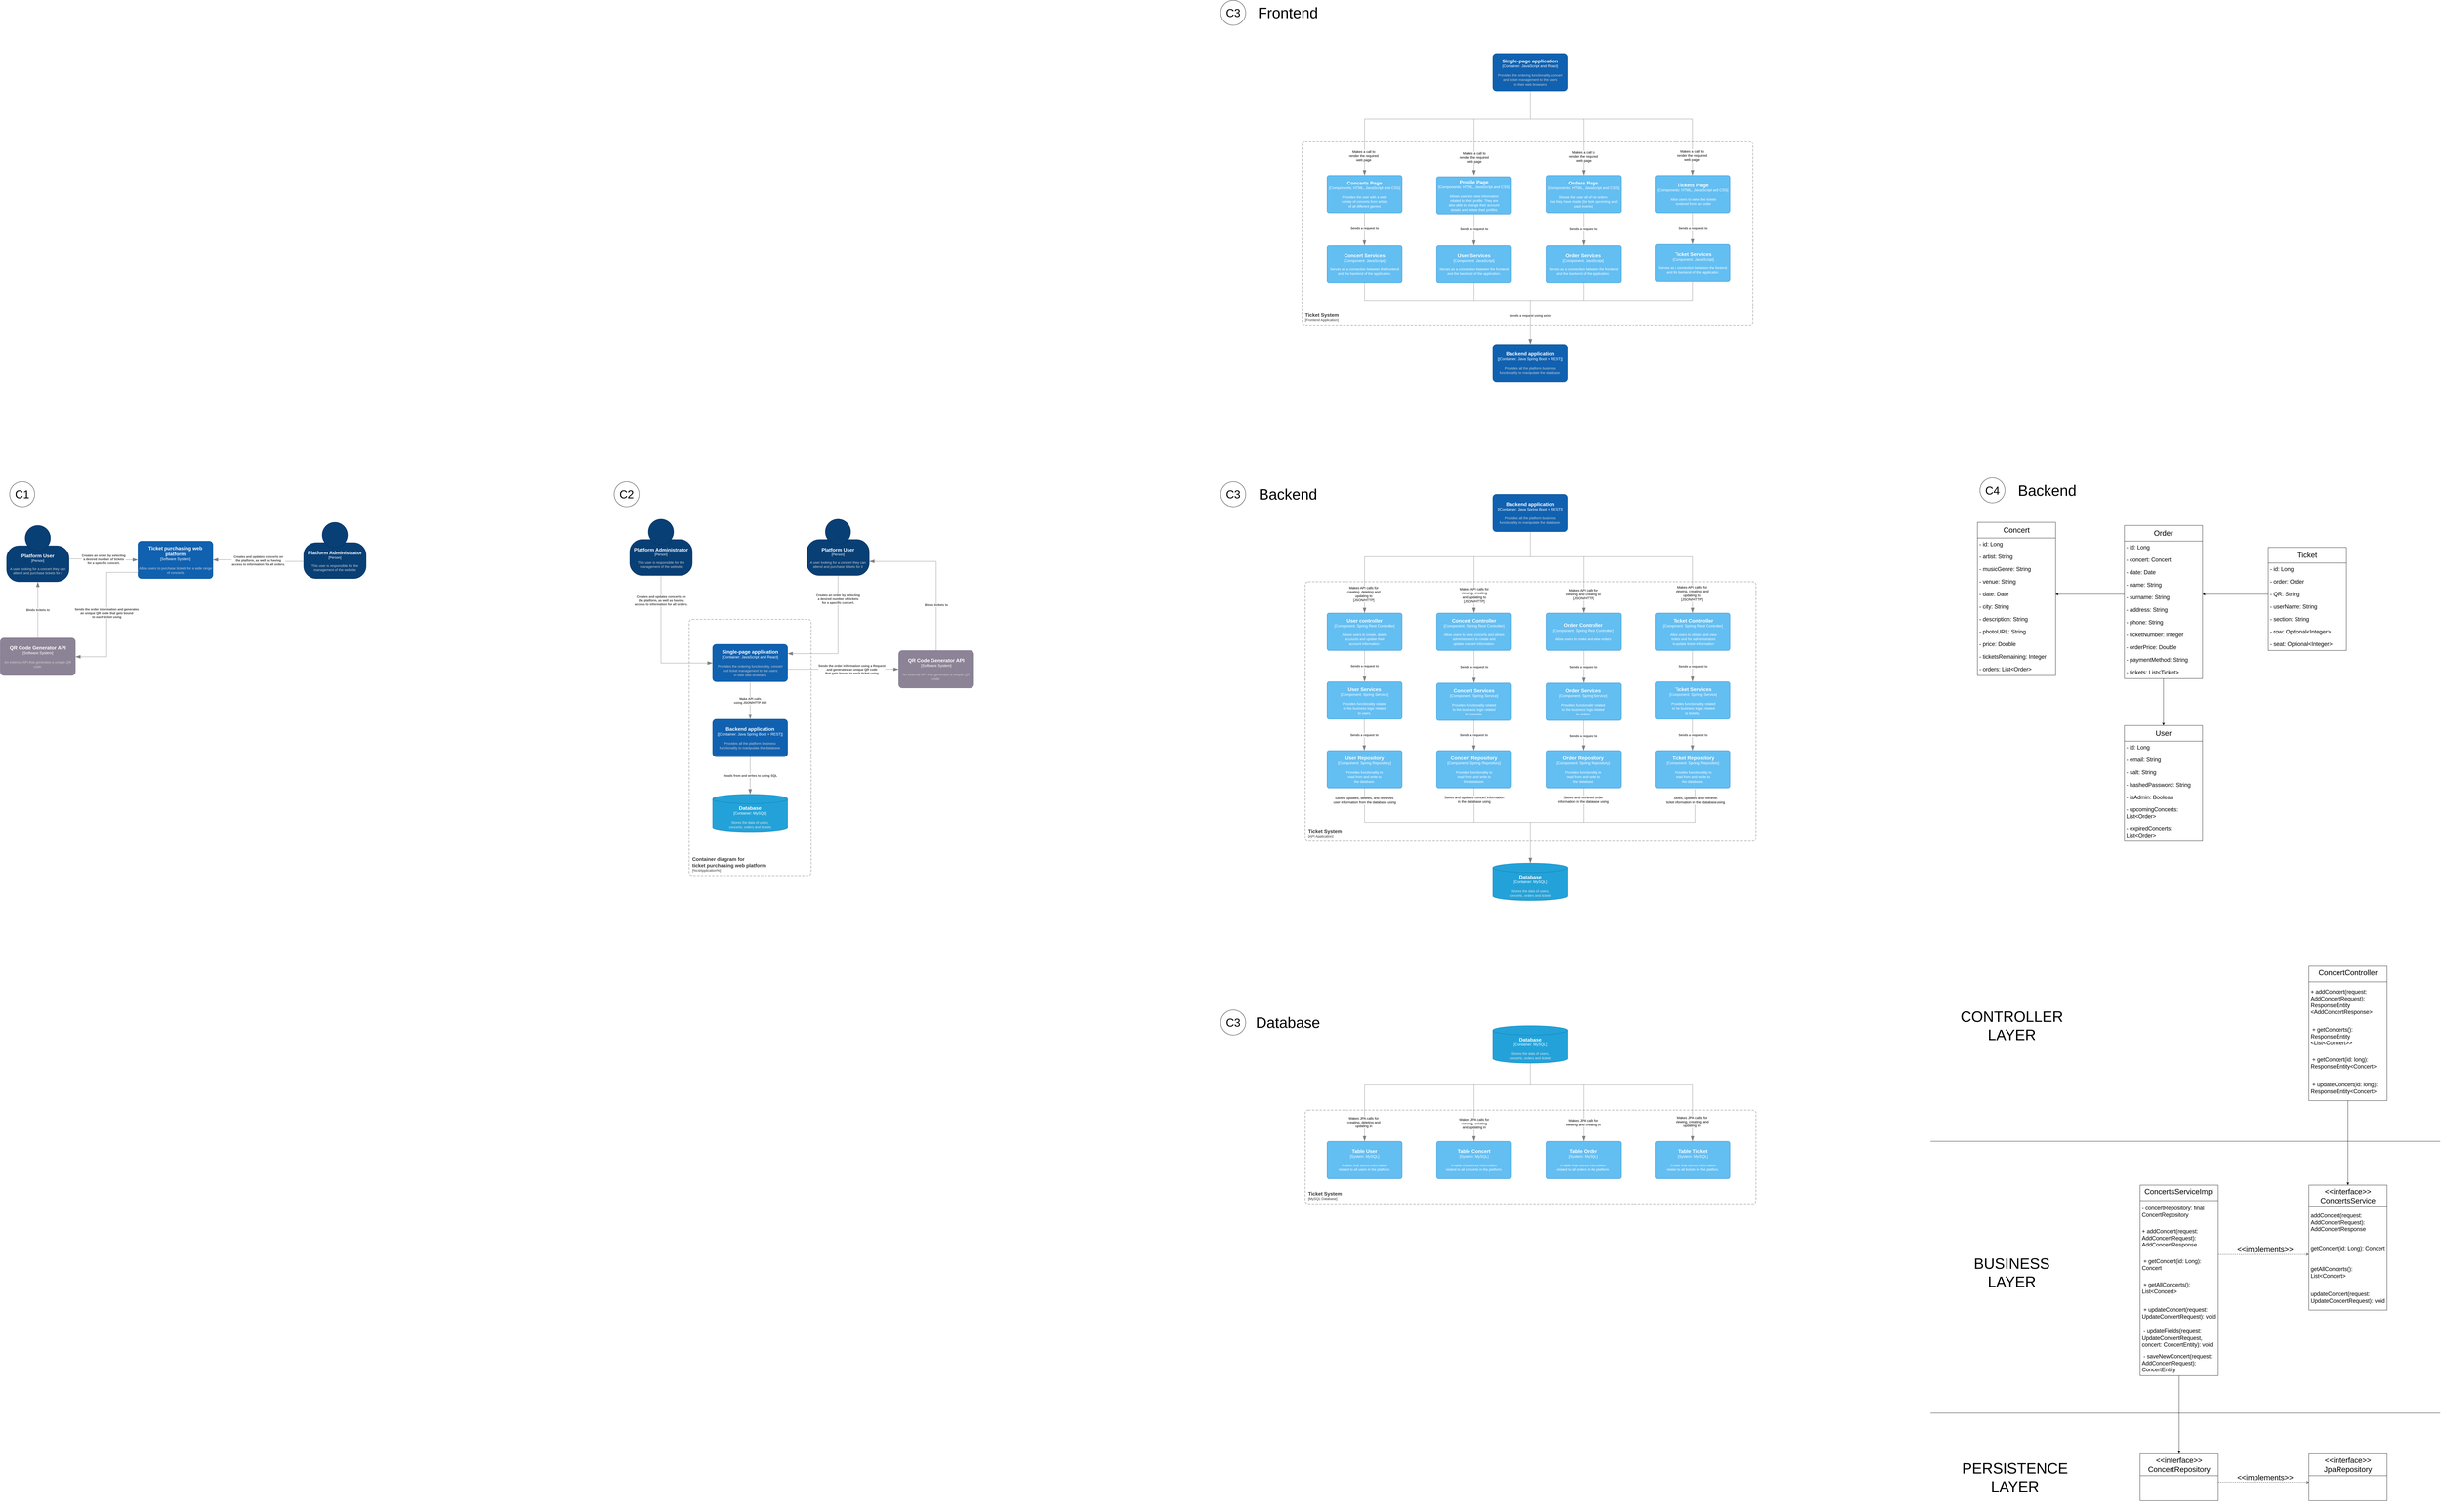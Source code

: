 <mxfile version="22.1.0" type="device">
  <diagram name="Page-1" id="3RLFzzzIy6mbTQJXtCnw">
    <mxGraphModel dx="3339" dy="3516" grid="1" gridSize="10" guides="1" tooltips="1" connect="1" arrows="1" fold="1" page="1" pageScale="1" pageWidth="827" pageHeight="1169" math="0" shadow="0">
      <root>
        <mxCell id="0" />
        <mxCell id="1" parent="0" />
        <object placeholders="1" c4Name="Platform Administrator" c4Type="Person" c4Description="This user is responsible for the management of the website" label="&lt;font style=&quot;font-size: 16px&quot;&gt;&lt;b&gt;%c4Name%&lt;/b&gt;&lt;/font&gt;&lt;div&gt;[%c4Type%]&lt;/div&gt;&lt;br&gt;&lt;div&gt;&lt;font style=&quot;font-size: 11px&quot;&gt;&lt;font color=&quot;#cccccc&quot;&gt;%c4Description%&lt;/font&gt;&lt;/div&gt;" id="yd8mIZWFUKg9_xZ7_0ex-1">
          <mxCell style="html=1;fontSize=11;dashed=0;whiteSpace=wrap;fillColor=#083F75;strokeColor=#06315C;fontColor=#ffffff;shape=mxgraph.c4.person2;align=center;metaEdit=1;points=[[0.5,0,0],[1,0.5,0],[1,0.75,0],[0.75,1,0],[0.5,1,0],[0.25,1,0],[0,0.75,0],[0,0.5,0]];resizable=0;" parent="1" vertex="1">
            <mxGeometry x="557" y="10" width="200" height="180" as="geometry" />
          </mxCell>
        </object>
        <object placeholders="1" c4Name="Platform User" c4Type="Person" c4Description="A user looking for a concert they can attend and purchase tickets for it" label="&lt;font style=&quot;font-size: 16px&quot;&gt;&lt;b&gt;%c4Name%&lt;/b&gt;&lt;/font&gt;&lt;div&gt;[%c4Type%]&lt;/div&gt;&lt;br&gt;&lt;div&gt;&lt;font style=&quot;font-size: 11px&quot;&gt;&lt;font color=&quot;#cccccc&quot;&gt;%c4Description%&lt;/font&gt;&lt;/div&gt;" id="yd8mIZWFUKg9_xZ7_0ex-2">
          <mxCell style="html=1;fontSize=11;dashed=0;whiteSpace=wrap;fillColor=#083F75;strokeColor=#06315C;fontColor=#ffffff;shape=mxgraph.c4.person2;align=center;metaEdit=1;points=[[0.5,0,0],[1,0.5,0],[1,0.75,0],[0.75,1,0],[0.5,1,0],[0.25,1,0],[0,0.75,0],[0,0.5,0]];resizable=0;" parent="1" vertex="1">
            <mxGeometry x="-393" y="20" width="200" height="180" as="geometry" />
          </mxCell>
        </object>
        <object placeholders="1" c4Name="Ticket purchasing web platform" c4Type="Software System" c4Description="Allow users to purchase tickets for a wide range of concerts" label="&lt;font style=&quot;font-size: 16px&quot;&gt;&lt;b&gt;%c4Name%&lt;/b&gt;&lt;/font&gt;&lt;div&gt;[%c4Type%]&lt;/div&gt;&lt;br&gt;&lt;div&gt;&lt;font style=&quot;font-size: 11px&quot;&gt;&lt;font color=&quot;#cccccc&quot;&gt;%c4Description%&lt;/font&gt;&lt;/div&gt;" id="yd8mIZWFUKg9_xZ7_0ex-3">
          <mxCell style="rounded=1;whiteSpace=wrap;html=1;labelBackgroundColor=none;fillColor=#1061B0;fontColor=#ffffff;align=center;arcSize=10;strokeColor=#0D5091;metaEdit=1;resizable=0;points=[[0.25,0,0],[0.5,0,0],[0.75,0,0],[1,0.25,0],[1,0.5,0],[1,0.75,0],[0.75,1,0],[0.5,1,0],[0.25,1,0],[0,0.75,0],[0,0.5,0],[0,0.25,0]];" parent="1" vertex="1">
            <mxGeometry x="27" y="70" width="240" height="120" as="geometry" />
          </mxCell>
        </object>
        <object placeholders="1" c4Name="QR Code Generator API" c4Type="Software System" c4Description="An external API that generates a unique QR code." label="&lt;font style=&quot;font-size: 16px&quot;&gt;&lt;b&gt;%c4Name%&lt;/b&gt;&lt;/font&gt;&lt;div&gt;[%c4Type%]&lt;/div&gt;&lt;br&gt;&lt;div&gt;&lt;font style=&quot;font-size: 11px&quot;&gt;&lt;font color=&quot;#cccccc&quot;&gt;%c4Description%&lt;/font&gt;&lt;/div&gt;" id="yd8mIZWFUKg9_xZ7_0ex-4">
          <mxCell style="rounded=1;whiteSpace=wrap;html=1;labelBackgroundColor=none;fillColor=#8C8496;fontColor=#ffffff;align=center;arcSize=10;strokeColor=#736782;metaEdit=1;resizable=0;points=[[0.25,0,0],[0.5,0,0],[0.75,0,0],[1,0.25,0],[1,0.5,0],[1,0.75,0],[0.75,1,0],[0.5,1,0],[0.25,1,0],[0,0.75,0],[0,0.5,0],[0,0.25,0]];" parent="1" vertex="1">
            <mxGeometry x="-413" y="380" width="240" height="120" as="geometry" />
          </mxCell>
        </object>
        <object placeholders="1" c4Type="Relationship" c4Description="Sends the order information and generates&#xa;an unique QR code that gets bound&#xa;to each ticket using" label="&lt;div style=&quot;text-align: left&quot;&gt;&lt;div style=&quot;text-align: center&quot;&gt;&lt;b&gt;%c4Description%&lt;/b&gt;&lt;/div&gt;" id="yd8mIZWFUKg9_xZ7_0ex-5">
          <mxCell style="endArrow=blockThin;html=1;fontSize=10;fontColor=#404040;strokeWidth=1;endFill=1;strokeColor=#828282;elbow=vertical;metaEdit=1;endSize=14;startSize=14;jumpStyle=arc;jumpSize=16;rounded=0;edgeStyle=orthogonalEdgeStyle;exitX=0;exitY=0.75;exitDx=0;exitDy=0;exitPerimeter=0;entryX=1;entryY=0.5;entryDx=0;entryDy=0;entryPerimeter=0;" parent="1" source="yd8mIZWFUKg9_xZ7_0ex-3" target="yd8mIZWFUKg9_xZ7_0ex-4" edge="1">
            <mxGeometry width="240" relative="1" as="geometry">
              <mxPoint x="-33" y="370" as="sourcePoint" />
              <mxPoint x="207" y="370" as="targetPoint" />
              <Array as="points">
                <mxPoint x="27" y="170" />
                <mxPoint x="-73" y="170" />
                <mxPoint x="-73" y="440" />
              </Array>
            </mxGeometry>
          </mxCell>
        </object>
        <object placeholders="1" c4Type="Relationship" c4Description="Binds tickets to" label="&lt;div style=&quot;text-align: left&quot;&gt;&lt;div style=&quot;text-align: center&quot;&gt;&lt;b&gt;%c4Description%&lt;/b&gt;&lt;/div&gt;" id="yd8mIZWFUKg9_xZ7_0ex-6">
          <mxCell style="endArrow=blockThin;html=1;fontSize=10;fontColor=#404040;strokeWidth=1;endFill=1;strokeColor=#828282;elbow=vertical;metaEdit=1;endSize=14;startSize=14;jumpStyle=arc;jumpSize=16;rounded=0;edgeStyle=orthogonalEdgeStyle;exitX=0.5;exitY=0;exitDx=0;exitDy=0;exitPerimeter=0;entryX=0.5;entryY=1;entryDx=0;entryDy=0;entryPerimeter=0;" parent="1" source="yd8mIZWFUKg9_xZ7_0ex-4" target="yd8mIZWFUKg9_xZ7_0ex-2" edge="1">
            <mxGeometry width="240" relative="1" as="geometry">
              <mxPoint x="-33" y="370" as="sourcePoint" />
              <mxPoint x="207" y="370" as="targetPoint" />
            </mxGeometry>
          </mxCell>
        </object>
        <object placeholders="1" c4Type="Relationship" c4Description="Creates an order by selecting &#xa;a desired number of tickets &#xa;for a specific concert." label="&lt;div style=&quot;text-align: left&quot;&gt;&lt;div style=&quot;text-align: center&quot;&gt;&lt;b&gt;%c4Description%&lt;/b&gt;&lt;/div&gt;" id="yd8mIZWFUKg9_xZ7_0ex-9">
          <mxCell style="endArrow=blockThin;html=1;fontSize=10;fontColor=#404040;strokeWidth=1;endFill=1;strokeColor=#828282;elbow=vertical;metaEdit=1;endSize=14;startSize=14;jumpStyle=arc;jumpSize=16;rounded=0;edgeStyle=orthogonalEdgeStyle;exitX=1;exitY=0.594;exitDx=0;exitDy=0;exitPerimeter=0;entryX=0;entryY=0.5;entryDx=0;entryDy=0;entryPerimeter=0;" parent="1" source="yd8mIZWFUKg9_xZ7_0ex-2" target="yd8mIZWFUKg9_xZ7_0ex-3" edge="1">
            <mxGeometry width="240" relative="1" as="geometry">
              <mxPoint x="-33" y="370" as="sourcePoint" />
              <mxPoint x="207" y="370" as="targetPoint" />
            </mxGeometry>
          </mxCell>
        </object>
        <object placeholders="1" c4Type="Relationship" c4Description="Creates and updates concerts on &#xa;the platform, as well as having &#xa;access to information for all orders." label="&lt;div style=&quot;text-align: left&quot;&gt;&lt;div style=&quot;text-align: center&quot;&gt;&lt;b&gt;%c4Description%&lt;/b&gt;&lt;/div&gt;" id="yd8mIZWFUKg9_xZ7_0ex-10">
          <mxCell style="endArrow=blockThin;html=1;fontSize=10;fontColor=#404040;strokeWidth=1;endFill=1;strokeColor=#828282;elbow=vertical;metaEdit=1;endSize=14;startSize=14;jumpStyle=arc;jumpSize=16;rounded=0;edgeStyle=orthogonalEdgeStyle;exitX=-0.005;exitY=0.694;exitDx=0;exitDy=0;exitPerimeter=0;entryX=1;entryY=0.5;entryDx=0;entryDy=0;entryPerimeter=0;" parent="1" source="yd8mIZWFUKg9_xZ7_0ex-1" target="yd8mIZWFUKg9_xZ7_0ex-3" edge="1">
            <mxGeometry width="240" relative="1" as="geometry">
              <mxPoint x="-33" y="370" as="sourcePoint" />
              <mxPoint x="207" y="370" as="targetPoint" />
            </mxGeometry>
          </mxCell>
        </object>
        <mxCell id="yd8mIZWFUKg9_xZ7_0ex-11" value="&lt;font style=&quot;font-size: 36px;&quot;&gt;C1&lt;/font&gt;" style="ellipse;whiteSpace=wrap;html=1;aspect=fixed;" parent="1" vertex="1">
          <mxGeometry x="-383" y="-120" width="80" height="80" as="geometry" />
        </mxCell>
        <object placeholders="1" c4Name="Platform Administrator" c4Type="Person" c4Description="This user is responsible for the management of the website" label="&lt;font style=&quot;font-size: 16px&quot;&gt;&lt;b&gt;%c4Name%&lt;/b&gt;&lt;/font&gt;&lt;div&gt;[%c4Type%]&lt;/div&gt;&lt;br&gt;&lt;div&gt;&lt;font style=&quot;font-size: 11px&quot;&gt;&lt;font color=&quot;#cccccc&quot;&gt;%c4Description%&lt;/font&gt;&lt;/div&gt;" id="yd8mIZWFUKg9_xZ7_0ex-12">
          <mxCell style="html=1;fontSize=11;dashed=0;whiteSpace=wrap;fillColor=#083F75;strokeColor=#06315C;fontColor=#ffffff;shape=mxgraph.c4.person2;align=center;metaEdit=1;points=[[0.5,0,0],[1,0.5,0],[1,0.75,0],[0.75,1,0],[0.5,1,0],[0.25,1,0],[0,0.75,0],[0,0.5,0]];resizable=0;" parent="1" vertex="1">
            <mxGeometry x="1600" width="200" height="180" as="geometry" />
          </mxCell>
        </object>
        <object placeholders="1" c4Name="Platform User" c4Type="Person" c4Description="A user looking for a concert they can attend and purchase tickets for it" label="&lt;font style=&quot;font-size: 16px&quot;&gt;&lt;b&gt;%c4Name%&lt;/b&gt;&lt;/font&gt;&lt;div&gt;[%c4Type%]&lt;/div&gt;&lt;br&gt;&lt;div&gt;&lt;font style=&quot;font-size: 11px&quot;&gt;&lt;font color=&quot;#cccccc&quot;&gt;%c4Description%&lt;/font&gt;&lt;/div&gt;" id="yd8mIZWFUKg9_xZ7_0ex-13">
          <mxCell style="html=1;fontSize=11;dashed=0;whiteSpace=wrap;fillColor=#083F75;strokeColor=#06315C;fontColor=#ffffff;shape=mxgraph.c4.person2;align=center;metaEdit=1;points=[[0.5,0,0],[1,0.5,0],[1,0.75,0],[0.75,1,0],[0.5,1,0],[0.25,1,0],[0,0.75,0],[0,0.5,0]];resizable=0;" parent="1" vertex="1">
            <mxGeometry x="2166" width="200" height="180" as="geometry" />
          </mxCell>
        </object>
        <mxCell id="yd8mIZWFUKg9_xZ7_0ex-14" value="&lt;font style=&quot;font-size: 36px;&quot;&gt;C2&lt;/font&gt;" style="ellipse;whiteSpace=wrap;html=1;aspect=fixed;" parent="1" vertex="1">
          <mxGeometry x="1550" y="-120" width="80" height="80" as="geometry" />
        </mxCell>
        <object placeholders="1" c4Name="Container diagram for &#xa;ticket purchasing web platform" c4Type="ContainerScopeBoundary" label="&lt;font style=&quot;font-size: 16px&quot;&gt;&lt;b&gt;&lt;div style=&quot;text-align: left&quot;&gt;%c4Name%&lt;/div&gt;&lt;/b&gt;&lt;/font&gt;&lt;div style=&quot;text-align: left&quot;&gt;[%c4Application%]&lt;/div&gt;" id="yd8mIZWFUKg9_xZ7_0ex-15">
          <mxCell style="rounded=1;fontSize=11;whiteSpace=wrap;html=1;dashed=1;arcSize=20;fillColor=none;strokeColor=#666666;fontColor=#333333;labelBackgroundColor=none;align=left;verticalAlign=bottom;labelBorderColor=none;spacingTop=0;spacing=10;dashPattern=8 4;metaEdit=1;rotatable=0;perimeter=rectanglePerimeter;noLabel=0;labelPadding=0;allowArrows=0;connectable=0;expand=0;recursiveResize=0;editable=1;pointerEvents=0;absoluteArcSize=1;points=[[0.25,0,0],[0.5,0,0],[0.75,0,0],[1,0.25,0],[1,0.5,0],[1,0.75,0],[0.75,1,0],[0.5,1,0],[0.25,1,0],[0,0.75,0],[0,0.5,0],[0,0.25,0]];" parent="1" vertex="1">
            <mxGeometry x="1790" y="320" width="390" height="820" as="geometry" />
          </mxCell>
        </object>
        <object placeholders="1" c4Type="Database" c4Container="Container" c4Technology="MySQL" c4Description="Stores the data of users, &#xa;concerts, orders and tickets" label="&lt;font style=&quot;font-size: 16px&quot;&gt;&lt;b&gt;%c4Type%&lt;/b&gt;&lt;/font&gt;&lt;div&gt;[%c4Container%:&amp;nbsp;%c4Technology%]&lt;/div&gt;&lt;br&gt;&lt;div&gt;&lt;font style=&quot;font-size: 11px&quot;&gt;&lt;font color=&quot;#E6E6E6&quot;&gt;%c4Description%&lt;/font&gt;&lt;/div&gt;" id="yd8mIZWFUKg9_xZ7_0ex-16">
          <mxCell style="shape=cylinder3;size=15;whiteSpace=wrap;html=1;boundedLbl=1;rounded=0;labelBackgroundColor=none;fillColor=#23A2D9;fontSize=12;fontColor=#ffffff;align=center;strokeColor=#0E7DAD;metaEdit=1;points=[[0.5,0,0],[1,0.25,0],[1,0.5,0],[1,0.75,0],[0.5,1,0],[0,0.75,0],[0,0.5,0],[0,0.25,0]];resizable=0;" parent="1" vertex="1">
            <mxGeometry x="1865" y="880" width="240" height="120" as="geometry" />
          </mxCell>
        </object>
        <object placeholders="1" c4Name="Backend application" c4Type="[Container: Java Spring Boot + REST]" c4Description="Provides all the platform business&#xa;functionality to manipulate the database." label="&lt;font style=&quot;font-size: 16px&quot;&gt;&lt;b&gt;%c4Name%&lt;/b&gt;&lt;/font&gt;&lt;div&gt;[%c4Type%]&lt;/div&gt;&lt;br&gt;&lt;div&gt;&lt;font style=&quot;font-size: 11px&quot;&gt;&lt;font color=&quot;#cccccc&quot;&gt;%c4Description%&lt;/font&gt;&lt;/div&gt;" id="yd8mIZWFUKg9_xZ7_0ex-17">
          <mxCell style="rounded=1;whiteSpace=wrap;html=1;labelBackgroundColor=none;fillColor=#1061B0;fontColor=#ffffff;align=center;arcSize=10;strokeColor=#0D5091;metaEdit=1;resizable=0;points=[[0.25,0,0],[0.5,0,0],[0.75,0,0],[1,0.25,0],[1,0.5,0],[1,0.75,0],[0.75,1,0],[0.5,1,0],[0.25,1,0],[0,0.75,0],[0,0.5,0],[0,0.25,0]];" parent="1" vertex="1">
            <mxGeometry x="1865" y="640" width="240" height="120" as="geometry" />
          </mxCell>
        </object>
        <object placeholders="1" c4Name="Single-page application" c4Type="Container: JavaScript and React" c4Description="Provides the ordering functionality, concert&#xa; and ticket management to the users &#xa;in their web browsers" label="&lt;font style=&quot;font-size: 16px&quot;&gt;&lt;b&gt;%c4Name%&lt;/b&gt;&lt;/font&gt;&lt;div&gt;[%c4Type%]&lt;/div&gt;&lt;br&gt;&lt;div&gt;&lt;font style=&quot;font-size: 11px&quot;&gt;&lt;font color=&quot;#cccccc&quot;&gt;%c4Description%&lt;/font&gt;&lt;/div&gt;" id="yd8mIZWFUKg9_xZ7_0ex-18">
          <mxCell style="rounded=1;whiteSpace=wrap;html=1;labelBackgroundColor=none;fillColor=#1061B0;fontColor=#ffffff;align=center;arcSize=10;strokeColor=#0D5091;metaEdit=1;resizable=0;points=[[0.25,0,0],[0.5,0,0],[0.75,0,0],[1,0.25,0],[1,0.5,0],[1,0.75,0],[0.75,1,0],[0.5,1,0],[0.25,1,0],[0,0.75,0],[0,0.5,0],[0,0.25,0]];" parent="1" vertex="1">
            <mxGeometry x="1865" y="400" width="240" height="120" as="geometry" />
          </mxCell>
        </object>
        <object placeholders="1" c4Type="Relationship" c4Description="Creates and updates concerts on &#xa;the platform, as well as having &#xa;access to information for all orders." label="&lt;div style=&quot;text-align: left&quot;&gt;&lt;div style=&quot;text-align: center&quot;&gt;&lt;b&gt;%c4Description%&lt;/b&gt;&lt;/div&gt;" id="yd8mIZWFUKg9_xZ7_0ex-20">
          <mxCell style="endArrow=blockThin;html=1;fontSize=10;fontColor=#404040;strokeWidth=1;endFill=1;strokeColor=#828282;elbow=vertical;metaEdit=1;endSize=14;startSize=14;jumpStyle=arc;jumpSize=16;rounded=0;edgeStyle=orthogonalEdgeStyle;exitX=0.5;exitY=1;exitDx=0;exitDy=0;exitPerimeter=0;entryX=0;entryY=0.5;entryDx=0;entryDy=0;entryPerimeter=0;" parent="1" source="yd8mIZWFUKg9_xZ7_0ex-12" target="yd8mIZWFUKg9_xZ7_0ex-18" edge="1">
            <mxGeometry x="-0.64" width="240" relative="1" as="geometry">
              <mxPoint x="1850" y="400" as="sourcePoint" />
              <mxPoint x="2090" y="400" as="targetPoint" />
              <mxPoint as="offset" />
            </mxGeometry>
          </mxCell>
        </object>
        <object placeholders="1" c4Type="Relationship" c4Description="Creates an order by selecting &#xa;a desired number of tickets &#xa;for a specific concert." label="&lt;div style=&quot;text-align: left&quot;&gt;&lt;div style=&quot;text-align: center&quot;&gt;&lt;b&gt;%c4Description%&lt;/b&gt;&lt;/div&gt;" id="yd8mIZWFUKg9_xZ7_0ex-21">
          <mxCell style="endArrow=blockThin;html=1;fontSize=10;fontColor=#404040;strokeWidth=1;endFill=1;strokeColor=#828282;elbow=vertical;metaEdit=1;endSize=14;startSize=14;jumpStyle=arc;jumpSize=16;rounded=0;edgeStyle=orthogonalEdgeStyle;exitX=0.5;exitY=1;exitDx=0;exitDy=0;exitPerimeter=0;entryX=1;entryY=0.25;entryDx=0;entryDy=0;entryPerimeter=0;" parent="1" source="yd8mIZWFUKg9_xZ7_0ex-13" target="yd8mIZWFUKg9_xZ7_0ex-18" edge="1">
            <mxGeometry x="-0.637" width="240" relative="1" as="geometry">
              <mxPoint x="2060" y="310" as="sourcePoint" />
              <mxPoint x="2300" y="310" as="targetPoint" />
              <Array as="points">
                <mxPoint x="2266" y="430" />
              </Array>
              <mxPoint as="offset" />
            </mxGeometry>
          </mxCell>
        </object>
        <object placeholders="1" c4Type="Relationship" c4Description="Sends the order information using a Request &#xa;and generates an unique QR code &#xa;that gets bound to each ticket using" label="&lt;div style=&quot;text-align: left&quot;&gt;&lt;div style=&quot;text-align: center&quot;&gt;&lt;b&gt;%c4Description%&lt;/b&gt;&lt;/div&gt;" id="yd8mIZWFUKg9_xZ7_0ex-23">
          <mxCell style="endArrow=blockThin;html=1;fontSize=10;fontColor=#404040;strokeWidth=1;endFill=1;strokeColor=#828282;elbow=vertical;metaEdit=1;endSize=14;startSize=14;jumpStyle=arc;jumpSize=16;rounded=0;edgeStyle=orthogonalEdgeStyle;exitX=1;exitY=0.75;exitDx=0;exitDy=0;exitPerimeter=0;entryX=0;entryY=0.5;entryDx=0;entryDy=0;entryPerimeter=0;" parent="1" target="yd8mIZWFUKg9_xZ7_0ex-27" edge="1">
            <mxGeometry x="0.156" width="240" relative="1" as="geometry">
              <mxPoint x="2105" y="480" as="sourcePoint" />
              <mxPoint x="2440" y="480" as="targetPoint" />
              <Array as="points" />
              <mxPoint as="offset" />
            </mxGeometry>
          </mxCell>
        </object>
        <object placeholders="1" c4Type="Relationship" c4Description="Binds tickets to" label="&lt;div style=&quot;text-align: left&quot;&gt;&lt;div style=&quot;text-align: center&quot;&gt;&lt;b&gt;%c4Description%&lt;/b&gt;&lt;/div&gt;" id="yd8mIZWFUKg9_xZ7_0ex-24">
          <mxCell style="endArrow=blockThin;html=1;fontSize=10;fontColor=#404040;strokeWidth=1;endFill=1;strokeColor=#828282;elbow=vertical;metaEdit=1;endSize=14;startSize=14;jumpStyle=arc;jumpSize=16;rounded=0;edgeStyle=orthogonalEdgeStyle;exitX=0.5;exitY=0;exitDx=0;exitDy=0;exitPerimeter=0;entryX=1;entryY=0.75;entryDx=0;entryDy=0;entryPerimeter=0;" parent="1" source="yd8mIZWFUKg9_xZ7_0ex-27" target="yd8mIZWFUKg9_xZ7_0ex-13" edge="1">
            <mxGeometry x="-0.415" width="240" relative="1" as="geometry">
              <mxPoint x="2560" y="420" as="sourcePoint" />
              <mxPoint x="2530" y="140" as="targetPoint" />
              <mxPoint as="offset" />
            </mxGeometry>
          </mxCell>
        </object>
        <object placeholders="1" c4Type="Relationship" c4Description="Make API calls&#xa;using JSON/HTTP API" label="&lt;div style=&quot;text-align: left&quot;&gt;&lt;div style=&quot;text-align: center&quot;&gt;&lt;b&gt;%c4Description%&lt;/b&gt;&lt;/div&gt;" id="yd8mIZWFUKg9_xZ7_0ex-25">
          <mxCell style="endArrow=blockThin;html=1;fontSize=10;fontColor=#404040;strokeWidth=1;endFill=1;strokeColor=#828282;elbow=vertical;metaEdit=1;endSize=14;startSize=14;jumpStyle=arc;jumpSize=16;rounded=0;edgeStyle=orthogonalEdgeStyle;exitX=0.5;exitY=1;exitDx=0;exitDy=0;exitPerimeter=0;entryX=0.5;entryY=0;entryDx=0;entryDy=0;entryPerimeter=0;" parent="1" source="yd8mIZWFUKg9_xZ7_0ex-18" target="yd8mIZWFUKg9_xZ7_0ex-17" edge="1">
            <mxGeometry width="240" relative="1" as="geometry">
              <mxPoint x="2060" y="830" as="sourcePoint" />
              <mxPoint x="2300" y="830" as="targetPoint" />
            </mxGeometry>
          </mxCell>
        </object>
        <object placeholders="1" c4Type="Relationship" c4Description="Reads from and writes to using SQL" label="&lt;div style=&quot;text-align: left&quot;&gt;&lt;div style=&quot;text-align: center&quot;&gt;&lt;b&gt;%c4Description%&lt;/b&gt;&lt;/div&gt;" id="yd8mIZWFUKg9_xZ7_0ex-26">
          <mxCell style="endArrow=blockThin;html=1;fontSize=10;fontColor=#404040;strokeWidth=1;endFill=1;strokeColor=#828282;elbow=vertical;metaEdit=1;endSize=14;startSize=14;jumpStyle=arc;jumpSize=16;rounded=0;edgeStyle=orthogonalEdgeStyle;exitX=0.5;exitY=1;exitDx=0;exitDy=0;exitPerimeter=0;entryX=0.5;entryY=0;entryDx=0;entryDy=0;entryPerimeter=0;" parent="1" source="yd8mIZWFUKg9_xZ7_0ex-17" target="yd8mIZWFUKg9_xZ7_0ex-16" edge="1">
            <mxGeometry width="240" relative="1" as="geometry">
              <mxPoint x="2060" y="740" as="sourcePoint" />
              <mxPoint x="2300" y="740" as="targetPoint" />
            </mxGeometry>
          </mxCell>
        </object>
        <object placeholders="1" c4Name="QR Code Generator API" c4Type="Software System" c4Description="An external API that generates a unique QR code." label="&lt;font style=&quot;font-size: 16px&quot;&gt;&lt;b&gt;%c4Name%&lt;/b&gt;&lt;/font&gt;&lt;div&gt;[%c4Type%]&lt;/div&gt;&lt;br&gt;&lt;div&gt;&lt;font style=&quot;font-size: 11px&quot;&gt;&lt;font color=&quot;#cccccc&quot;&gt;%c4Description%&lt;/font&gt;&lt;/div&gt;" id="yd8mIZWFUKg9_xZ7_0ex-27">
          <mxCell style="rounded=1;whiteSpace=wrap;html=1;labelBackgroundColor=none;fillColor=#8C8496;fontColor=#ffffff;align=center;arcSize=10;strokeColor=#736782;metaEdit=1;resizable=0;points=[[0.25,0,0],[0.5,0,0],[0.75,0,0],[1,0.25,0],[1,0.5,0],[1,0.75,0],[0.75,1,0],[0.5,1,0],[0.25,1,0],[0,0.75,0],[0,0.5,0],[0,0.25,0]];" parent="1" vertex="1">
            <mxGeometry x="2460" y="420" width="240" height="120" as="geometry" />
          </mxCell>
        </object>
        <mxCell id="yd8mIZWFUKg9_xZ7_0ex-28" value="&lt;font style=&quot;font-size: 36px;&quot;&gt;C3&lt;br&gt;&lt;/font&gt;" style="ellipse;whiteSpace=wrap;html=1;aspect=fixed;" parent="1" vertex="1">
          <mxGeometry x="3490" y="-120" width="80" height="80" as="geometry" />
        </mxCell>
        <object placeholders="1" c4Name="Ticket System" c4Type="ContainerScopeBoundary" c4Application="API Application" label="&lt;font style=&quot;font-size: 16px&quot;&gt;&lt;b&gt;&lt;div style=&quot;text-align: left&quot;&gt;%c4Name%&lt;/div&gt;&lt;/b&gt;&lt;/font&gt;&lt;div style=&quot;text-align: left&quot;&gt;[%c4Application%]&lt;/div&gt;" id="yd8mIZWFUKg9_xZ7_0ex-30">
          <mxCell style="rounded=1;fontSize=11;whiteSpace=wrap;html=1;dashed=1;arcSize=20;fillColor=none;strokeColor=#666666;fontColor=#333333;labelBackgroundColor=none;align=left;verticalAlign=bottom;labelBorderColor=none;spacingTop=0;spacing=10;dashPattern=8 4;metaEdit=1;rotatable=0;perimeter=rectanglePerimeter;noLabel=0;labelPadding=0;allowArrows=0;connectable=0;expand=0;recursiveResize=0;editable=1;pointerEvents=0;absoluteArcSize=1;points=[[0.25,0,0],[0.5,0,0],[0.75,0,0],[1,0.25,0],[1,0.5,0],[1,0.75,0],[0.75,1,0],[0.5,1,0],[0.25,1,0],[0,0.75,0],[0,0.5,0],[0,0.25,0]];" parent="1" vertex="1">
            <mxGeometry x="3760" y="200" width="1440" height="830" as="geometry" />
          </mxCell>
        </object>
        <object placeholders="1" c4Type="Relationship" id="yd8mIZWFUKg9_xZ7_0ex-38">
          <mxCell style="endArrow=blockThin;html=1;fontSize=10;fontColor=#404040;strokeWidth=1;endFill=1;strokeColor=#828282;elbow=vertical;metaEdit=1;endSize=14;startSize=14;jumpStyle=arc;jumpSize=16;rounded=0;edgeStyle=orthogonalEdgeStyle;entryX=0.5;entryY=0;entryDx=0;entryDy=0;entryPerimeter=0;" parent="1" target="yd8mIZWFUKg9_xZ7_0ex-45" edge="1">
            <mxGeometry width="240" relative="1" as="geometry">
              <mxPoint x="4480" y="30" as="sourcePoint" />
              <mxPoint x="4300" y="240" as="targetPoint" />
              <Array as="points">
                <mxPoint x="4480" y="120" />
                <mxPoint x="4300" y="120" />
              </Array>
            </mxGeometry>
          </mxCell>
        </object>
        <mxCell id="hAX12gE_xkIKobP7N-9E-3" value="Makes API calls for&lt;br style=&quot;border-color: var(--border-color);&quot;&gt;viewing, creating &lt;br&gt;and updating to&lt;br style=&quot;border-color: var(--border-color);&quot;&gt;[JSON/HTTP]" style="edgeLabel;html=1;align=center;verticalAlign=middle;resizable=0;points=[];" parent="yd8mIZWFUKg9_xZ7_0ex-38" vertex="1" connectable="0">
          <mxGeometry x="0.744" y="1" relative="1" as="geometry">
            <mxPoint x="-1" as="offset" />
          </mxGeometry>
        </mxCell>
        <object placeholders="1" c4Type="Relationship" id="yd8mIZWFUKg9_xZ7_0ex-39">
          <mxCell style="endArrow=blockThin;html=1;fontSize=10;fontColor=#404040;strokeWidth=1;endFill=1;strokeColor=#828282;elbow=vertical;metaEdit=1;endSize=14;startSize=14;jumpStyle=arc;jumpSize=16;rounded=0;edgeStyle=orthogonalEdgeStyle;entryX=0.5;entryY=0;entryDx=0;entryDy=0;entryPerimeter=0;" parent="1" target="yd8mIZWFUKg9_xZ7_0ex-46" edge="1">
            <mxGeometry width="240" relative="1" as="geometry">
              <mxPoint x="4480" y="30" as="sourcePoint" />
              <mxPoint x="4650" y="240" as="targetPoint" />
              <Array as="points">
                <mxPoint x="4480" y="120" />
                <mxPoint x="4650" y="120" />
              </Array>
            </mxGeometry>
          </mxCell>
        </object>
        <mxCell id="hAX12gE_xkIKobP7N-9E-6" value="Makes API calls for&lt;br style=&quot;border-color: var(--border-color);&quot;&gt;viewing and creating&amp;nbsp;to&lt;br style=&quot;border-color: var(--border-color);&quot;&gt;[JSON/HTTP]" style="edgeLabel;html=1;align=center;verticalAlign=middle;resizable=0;points=[];" parent="yd8mIZWFUKg9_xZ7_0ex-39" vertex="1" connectable="0">
          <mxGeometry x="0.669" y="2" relative="1" as="geometry">
            <mxPoint x="-2" y="13" as="offset" />
          </mxGeometry>
        </mxCell>
        <object placeholders="1" c4Type="Relationship" id="yd8mIZWFUKg9_xZ7_0ex-42">
          <mxCell style="endArrow=blockThin;html=1;fontSize=10;fontColor=#404040;strokeWidth=1;endFill=1;strokeColor=#828282;elbow=vertical;metaEdit=1;endSize=14;startSize=14;jumpStyle=arc;jumpSize=16;rounded=0;edgeStyle=orthogonalEdgeStyle;entryX=0.5;entryY=0;entryDx=0;entryDy=0;entryPerimeter=0;" parent="1" target="yd8mIZWFUKg9_xZ7_0ex-47" edge="1">
            <mxGeometry width="240" relative="1" as="geometry">
              <mxPoint x="4480" y="30" as="sourcePoint" />
              <mxPoint x="5000" y="240" as="targetPoint" />
              <Array as="points">
                <mxPoint x="4480" y="120" />
                <mxPoint x="5000" y="120" />
              </Array>
            </mxGeometry>
          </mxCell>
        </object>
        <mxCell id="hAX12gE_xkIKobP7N-9E-7" value="Makes API calls for&lt;br style=&quot;border-color: var(--border-color);&quot;&gt;viewing, creating and&lt;br style=&quot;border-color: var(--border-color);&quot;&gt;updating to&lt;br style=&quot;border-color: var(--border-color);&quot;&gt;[JSON/HTTP]" style="edgeLabel;html=1;align=center;verticalAlign=middle;resizable=0;points=[];" parent="yd8mIZWFUKg9_xZ7_0ex-42" vertex="1" connectable="0">
          <mxGeometry x="0.839" y="-3" relative="1" as="geometry">
            <mxPoint as="offset" />
          </mxGeometry>
        </mxCell>
        <object placeholders="1" c4Name="User controller" c4Type="Component" c4Technology="Spring Rest Controller" c4Description="Allows users to create, delete &#xa;accounts and update their &#xa;account information." label="&lt;font style=&quot;font-size: 16px&quot;&gt;&lt;b&gt;%c4Name%&lt;/b&gt;&lt;/font&gt;&lt;div&gt;[%c4Type%: %c4Technology%]&lt;/div&gt;&lt;br&gt;&lt;div&gt;&lt;font style=&quot;font-size: 11px&quot;&gt;%c4Description%&lt;/font&gt;&lt;/div&gt;" id="yd8mIZWFUKg9_xZ7_0ex-44">
          <mxCell style="rounded=1;whiteSpace=wrap;html=1;labelBackgroundColor=none;fillColor=#63BEF2;fontColor=#ffffff;align=center;arcSize=6;strokeColor=#2086C9;metaEdit=1;resizable=0;points=[[0.25,0,0],[0.5,0,0],[0.75,0,0],[1,0.25,0],[1,0.5,0],[1,0.75,0],[0.75,1,0],[0.5,1,0],[0.25,1,0],[0,0.75,0],[0,0.5,0],[0,0.25,0]];" parent="1" vertex="1">
            <mxGeometry x="3830" y="300" width="240" height="120" as="geometry" />
          </mxCell>
        </object>
        <object placeholders="1" c4Name="Concert Controller" c4Type="Component" c4Technology="Spring Rest Controller" c4Description="Allow users to view concerts and allows &#xa;administrators to create and &#xa;update concert information." label="&lt;font style=&quot;font-size: 16px&quot;&gt;&lt;b&gt;%c4Name%&lt;/b&gt;&lt;/font&gt;&lt;div&gt;[%c4Type%: %c4Technology%]&lt;/div&gt;&lt;br&gt;&lt;div&gt;&lt;font style=&quot;font-size: 11px&quot;&gt;%c4Description%&lt;/font&gt;&lt;/div&gt;" id="yd8mIZWFUKg9_xZ7_0ex-45">
          <mxCell style="rounded=1;whiteSpace=wrap;html=1;labelBackgroundColor=none;fillColor=#63BEF2;fontColor=#ffffff;align=center;arcSize=6;strokeColor=#2086C9;metaEdit=1;resizable=0;points=[[0.25,0,0],[0.5,0,0],[0.75,0,0],[1,0.25,0],[1,0.5,0],[1,0.75,0],[0.75,1,0],[0.5,1,0],[0.25,1,0],[0,0.75,0],[0,0.5,0],[0,0.25,0]];" parent="1" vertex="1">
            <mxGeometry x="4180" y="300" width="240" height="120" as="geometry" />
          </mxCell>
        </object>
        <object placeholders="1" c4Name="Order Controller" c4Type="Component" c4Technology="Spring Rest Controller" c4Description="Allow users to make and view orders" label="&lt;font style=&quot;font-size: 16px&quot;&gt;&lt;b&gt;%c4Name%&lt;/b&gt;&lt;/font&gt;&lt;div&gt;[%c4Type%: %c4Technology%]&lt;/div&gt;&lt;br&gt;&lt;div&gt;&lt;font style=&quot;font-size: 11px&quot;&gt;%c4Description%&lt;/font&gt;&lt;/div&gt;" id="yd8mIZWFUKg9_xZ7_0ex-46">
          <mxCell style="rounded=1;whiteSpace=wrap;html=1;labelBackgroundColor=none;fillColor=#63BEF2;fontColor=#ffffff;align=center;arcSize=6;strokeColor=#2086C9;metaEdit=1;resizable=0;points=[[0.25,0,0],[0.5,0,0],[0.75,0,0],[1,0.25,0],[1,0.5,0],[1,0.75,0],[0.75,1,0],[0.5,1,0],[0.25,1,0],[0,0.75,0],[0,0.5,0],[0,0.25,0]];" parent="1" vertex="1">
            <mxGeometry x="4530" y="300" width="240" height="120" as="geometry" />
          </mxCell>
        </object>
        <object placeholders="1" c4Name="Ticket Controller" c4Type="Component" c4Technology="Spring Rest Controller" c4Description="Allow users to obtain and view&#xa;tickets and for administrators&#xa;to update ticket information" label="&lt;font style=&quot;font-size: 16px&quot;&gt;&lt;b&gt;%c4Name%&lt;/b&gt;&lt;/font&gt;&lt;div&gt;[%c4Type%: %c4Technology%]&lt;/div&gt;&lt;br&gt;&lt;div&gt;&lt;font style=&quot;font-size: 11px&quot;&gt;%c4Description%&lt;/font&gt;&lt;/div&gt;" id="yd8mIZWFUKg9_xZ7_0ex-47">
          <mxCell style="rounded=1;whiteSpace=wrap;html=1;labelBackgroundColor=none;fillColor=#63BEF2;fontColor=#ffffff;align=center;arcSize=6;strokeColor=#2086C9;metaEdit=1;resizable=0;points=[[0.25,0,0],[0.5,0,0],[0.75,0,0],[1,0.25,0],[1,0.5,0],[1,0.75,0],[0.75,1,0],[0.5,1,0],[0.25,1,0],[0,0.75,0],[0,0.5,0],[0,0.25,0]];" parent="1" vertex="1">
            <mxGeometry x="4880" y="300" width="240" height="120" as="geometry" />
          </mxCell>
        </object>
        <object placeholders="1" c4Name="User Services" c4Type="Component" c4Technology="Spring Service" c4Description="Provides functionality related&#xa;to the business logic related &#xa;to users.&#xa;" label="&lt;font style=&quot;font-size: 16px&quot;&gt;&lt;b&gt;%c4Name%&lt;/b&gt;&lt;/font&gt;&lt;div&gt;[%c4Type%: %c4Technology%]&lt;/div&gt;&lt;br&gt;&lt;div&gt;&lt;font style=&quot;font-size: 11px&quot;&gt;%c4Description%&lt;/font&gt;&lt;/div&gt;" id="yd8mIZWFUKg9_xZ7_0ex-48">
          <mxCell style="rounded=1;whiteSpace=wrap;html=1;labelBackgroundColor=none;fillColor=#63BEF2;fontColor=#ffffff;align=center;arcSize=6;strokeColor=#2086C9;metaEdit=1;resizable=0;points=[[0.25,0,0],[0.5,0,0],[0.75,0,0],[1,0.25,0],[1,0.5,0],[1,0.75,0],[0.75,1,0],[0.5,1,0],[0.25,1,0],[0,0.75,0],[0,0.5,0],[0,0.25,0]];" parent="1" vertex="1">
            <mxGeometry x="3830" y="520" width="240" height="120" as="geometry" />
          </mxCell>
        </object>
        <object placeholders="1" c4Name="Concert Services" c4Type="Component" c4Technology="Spring Service" c4Description="Provides functionality related&#xa;to the business logic related &#xa;to concerts.&#xa;" label="&lt;font style=&quot;font-size: 16px&quot;&gt;&lt;b&gt;%c4Name%&lt;/b&gt;&lt;/font&gt;&lt;div&gt;[%c4Type%: %c4Technology%]&lt;/div&gt;&lt;br&gt;&lt;div&gt;&lt;font style=&quot;font-size: 11px&quot;&gt;%c4Description%&lt;/font&gt;&lt;/div&gt;" id="yd8mIZWFUKg9_xZ7_0ex-49">
          <mxCell style="rounded=1;whiteSpace=wrap;html=1;labelBackgroundColor=none;fillColor=#63BEF2;fontColor=#ffffff;align=center;arcSize=6;strokeColor=#2086C9;metaEdit=1;resizable=0;points=[[0.25,0,0],[0.5,0,0],[0.75,0,0],[1,0.25,0],[1,0.5,0],[1,0.75,0],[0.75,1,0],[0.5,1,0],[0.25,1,0],[0,0.75,0],[0,0.5,0],[0,0.25,0]];" parent="1" vertex="1">
            <mxGeometry x="4180" y="524" width="240" height="120" as="geometry" />
          </mxCell>
        </object>
        <object placeholders="1" c4Name="Order Services" c4Type="Component" c4Technology="Spring Service" c4Description="Provides functionality related&#xa;to the business logic related &#xa;to orders." label="&lt;font style=&quot;font-size: 16px&quot;&gt;&lt;b&gt;%c4Name%&lt;/b&gt;&lt;/font&gt;&lt;div&gt;[%c4Type%: %c4Technology%]&lt;/div&gt;&lt;br&gt;&lt;div&gt;&lt;font style=&quot;font-size: 11px&quot;&gt;%c4Description%&lt;/font&gt;&lt;/div&gt;" id="yd8mIZWFUKg9_xZ7_0ex-52">
          <mxCell style="rounded=1;whiteSpace=wrap;html=1;labelBackgroundColor=none;fillColor=#63BEF2;fontColor=#ffffff;align=center;arcSize=6;strokeColor=#2086C9;metaEdit=1;resizable=0;points=[[0.25,0,0],[0.5,0,0],[0.75,0,0],[1,0.25,0],[1,0.5,0],[1,0.75,0],[0.75,1,0],[0.5,1,0],[0.25,1,0],[0,0.75,0],[0,0.5,0],[0,0.25,0]];" parent="1" vertex="1">
            <mxGeometry x="4530" y="524" width="240" height="120" as="geometry" />
          </mxCell>
        </object>
        <object placeholders="1" c4Name="Ticket Services" c4Type="Component" c4Technology="Spring Service" c4Description="Provides functionality related&#xa;to the business logic related &#xa;to tickets.&#xa;" label="&lt;font style=&quot;font-size: 16px&quot;&gt;&lt;b&gt;%c4Name%&lt;/b&gt;&lt;/font&gt;&lt;div&gt;[%c4Type%: %c4Technology%]&lt;/div&gt;&lt;br&gt;&lt;div&gt;&lt;font style=&quot;font-size: 11px&quot;&gt;%c4Description%&lt;/font&gt;&lt;/div&gt;" id="yd8mIZWFUKg9_xZ7_0ex-53">
          <mxCell style="rounded=1;whiteSpace=wrap;html=1;labelBackgroundColor=none;fillColor=#63BEF2;fontColor=#ffffff;align=center;arcSize=6;strokeColor=#2086C9;metaEdit=1;resizable=0;points=[[0.25,0,0],[0.5,0,0],[0.75,0,0],[1,0.25,0],[1,0.5,0],[1,0.75,0],[0.75,1,0],[0.5,1,0],[0.25,1,0],[0,0.75,0],[0,0.5,0],[0,0.25,0]];" parent="1" vertex="1">
            <mxGeometry x="4880" y="520" width="240" height="120" as="geometry" />
          </mxCell>
        </object>
        <object placeholders="1" c4Type="Relationship" c4Description="Sends a request to" label="&lt;div style=&quot;text-align: left&quot;&gt;&lt;div style=&quot;text-align: center&quot;&gt;&lt;b&gt;%c4Description%&lt;/b&gt;&lt;/div&gt;" id="yd8mIZWFUKg9_xZ7_0ex-54">
          <mxCell style="endArrow=blockThin;html=1;fontSize=10;fontColor=#404040;strokeWidth=1;endFill=1;strokeColor=#828282;elbow=vertical;metaEdit=1;endSize=14;startSize=14;jumpStyle=arc;jumpSize=16;rounded=0;edgeStyle=orthogonalEdgeStyle;exitX=0.5;exitY=1;exitDx=0;exitDy=0;exitPerimeter=0;entryX=0.5;entryY=0;entryDx=0;entryDy=0;entryPerimeter=0;" parent="1" source="yd8mIZWFUKg9_xZ7_0ex-44" target="yd8mIZWFUKg9_xZ7_0ex-48" edge="1">
            <mxGeometry width="240" relative="1" as="geometry">
              <mxPoint x="4250" y="390" as="sourcePoint" />
              <mxPoint x="4490" y="390" as="targetPoint" />
              <mxPoint y="-1" as="offset" />
            </mxGeometry>
          </mxCell>
        </object>
        <object placeholders="1" c4Type="Relationship" c4Description="Sends a request to" label="&lt;div style=&quot;text-align: left&quot;&gt;&lt;div style=&quot;text-align: center&quot;&gt;&lt;b&gt;%c4Description%&lt;/b&gt;&lt;/div&gt;" id="yd8mIZWFUKg9_xZ7_0ex-55">
          <mxCell style="endArrow=blockThin;html=1;fontSize=10;fontColor=#404040;strokeWidth=1;endFill=1;strokeColor=#828282;elbow=vertical;metaEdit=1;endSize=14;startSize=14;jumpStyle=arc;jumpSize=16;rounded=0;edgeStyle=orthogonalEdgeStyle;exitX=0.5;exitY=1;exitDx=0;exitDy=0;exitPerimeter=0;entryX=0.5;entryY=0;entryDx=0;entryDy=0;entryPerimeter=0;" parent="1" source="yd8mIZWFUKg9_xZ7_0ex-45" target="yd8mIZWFUKg9_xZ7_0ex-49" edge="1">
            <mxGeometry width="240" relative="1" as="geometry">
              <mxPoint x="3960" y="430" as="sourcePoint" />
              <mxPoint x="3960" y="510" as="targetPoint" />
            </mxGeometry>
          </mxCell>
        </object>
        <object placeholders="1" c4Type="Relationship" c4Description="Sends a request to" label="&lt;div style=&quot;text-align: left&quot;&gt;&lt;div style=&quot;text-align: center&quot;&gt;&lt;b&gt;%c4Description%&lt;/b&gt;&lt;/div&gt;" id="yd8mIZWFUKg9_xZ7_0ex-56">
          <mxCell style="endArrow=blockThin;html=1;fontSize=10;fontColor=#404040;strokeWidth=1;endFill=1;strokeColor=#828282;elbow=vertical;metaEdit=1;endSize=14;startSize=14;jumpStyle=arc;jumpSize=16;rounded=0;edgeStyle=orthogonalEdgeStyle;exitX=0.5;exitY=1;exitDx=0;exitDy=0;exitPerimeter=0;entryX=0.5;entryY=0;entryDx=0;entryDy=0;entryPerimeter=0;" parent="1" source="yd8mIZWFUKg9_xZ7_0ex-46" target="yd8mIZWFUKg9_xZ7_0ex-52" edge="1">
            <mxGeometry width="240" relative="1" as="geometry">
              <mxPoint x="3970" y="440" as="sourcePoint" />
              <mxPoint x="3970" y="520" as="targetPoint" />
            </mxGeometry>
          </mxCell>
        </object>
        <object placeholders="1" c4Type="Relationship" c4Description="Sends a request to" label="&lt;div style=&quot;text-align: left&quot;&gt;&lt;div style=&quot;text-align: center&quot;&gt;&lt;b&gt;%c4Description%&lt;/b&gt;&lt;/div&gt;" id="yd8mIZWFUKg9_xZ7_0ex-57">
          <mxCell style="endArrow=blockThin;html=1;fontSize=10;fontColor=#404040;strokeWidth=1;endFill=1;strokeColor=#828282;elbow=vertical;metaEdit=1;endSize=14;startSize=14;jumpStyle=arc;jumpSize=16;rounded=0;edgeStyle=orthogonalEdgeStyle;exitX=0.5;exitY=1;exitDx=0;exitDy=0;exitPerimeter=0;entryX=0.5;entryY=0;entryDx=0;entryDy=0;entryPerimeter=0;" parent="1" source="yd8mIZWFUKg9_xZ7_0ex-47" target="yd8mIZWFUKg9_xZ7_0ex-53" edge="1">
            <mxGeometry width="240" relative="1" as="geometry">
              <mxPoint x="3980" y="450" as="sourcePoint" />
              <mxPoint x="3980" y="530" as="targetPoint" />
            </mxGeometry>
          </mxCell>
        </object>
        <object placeholders="1" c4Name="User Repository" c4Type="Component" c4Technology="Spring Repository" c4Description="Provides functionality to&#xa;read from and write to&#xa;the database." label="&lt;font style=&quot;font-size: 16px&quot;&gt;&lt;b&gt;%c4Name%&lt;/b&gt;&lt;/font&gt;&lt;div&gt;[%c4Type%: %c4Technology%]&lt;/div&gt;&lt;br&gt;&lt;div&gt;&lt;font style=&quot;font-size: 11px&quot;&gt;%c4Description%&lt;/font&gt;&lt;/div&gt;" id="yd8mIZWFUKg9_xZ7_0ex-58">
          <mxCell style="rounded=1;whiteSpace=wrap;html=1;labelBackgroundColor=none;fillColor=#63BEF2;fontColor=#ffffff;align=center;arcSize=6;strokeColor=#2086C9;metaEdit=1;resizable=0;points=[[0.25,0,0],[0.5,0,0],[0.75,0,0],[1,0.25,0],[1,0.5,0],[1,0.75,0],[0.75,1,0],[0.5,1,0],[0.25,1,0],[0,0.75,0],[0,0.5,0],[0,0.25,0]];" parent="1" vertex="1">
            <mxGeometry x="3830" y="740" width="240" height="120" as="geometry" />
          </mxCell>
        </object>
        <object placeholders="1" c4Type="Relationship" c4Description="Sends a request to" label="&lt;div style=&quot;text-align: left&quot;&gt;&lt;div style=&quot;text-align: center&quot;&gt;&lt;b&gt;%c4Description%&lt;/b&gt;&lt;/div&gt;" id="yd8mIZWFUKg9_xZ7_0ex-59">
          <mxCell style="endArrow=blockThin;html=1;fontSize=10;fontColor=#404040;strokeWidth=1;endFill=1;strokeColor=#828282;elbow=vertical;metaEdit=1;endSize=14;startSize=14;jumpStyle=arc;jumpSize=16;rounded=0;edgeStyle=orthogonalEdgeStyle;" parent="1" edge="1">
            <mxGeometry width="240" relative="1" as="geometry">
              <mxPoint x="3949" y="640" as="sourcePoint" />
              <mxPoint x="3949" y="740" as="targetPoint" />
            </mxGeometry>
          </mxCell>
        </object>
        <object placeholders="1" c4Name="Concert Repository" c4Type="Component" c4Technology="Spring Repository" c4Description="Provides functionality to&#xa;read from and write to&#xa;the database." label="&lt;font style=&quot;font-size: 16px&quot;&gt;&lt;b&gt;%c4Name%&lt;/b&gt;&lt;/font&gt;&lt;div&gt;[%c4Type%: %c4Technology%]&lt;/div&gt;&lt;br&gt;&lt;div&gt;&lt;font style=&quot;font-size: 11px&quot;&gt;%c4Description%&lt;/font&gt;&lt;/div&gt;" id="yd8mIZWFUKg9_xZ7_0ex-60">
          <mxCell style="rounded=1;whiteSpace=wrap;html=1;labelBackgroundColor=none;fillColor=#63BEF2;fontColor=#ffffff;align=center;arcSize=6;strokeColor=#2086C9;metaEdit=1;resizable=0;points=[[0.25,0,0],[0.5,0,0],[0.75,0,0],[1,0.25,0],[1,0.5,0],[1,0.75,0],[0.75,1,0],[0.5,1,0],[0.25,1,0],[0,0.75,0],[0,0.5,0],[0,0.25,0]];" parent="1" vertex="1">
            <mxGeometry x="4180" y="740" width="240" height="120" as="geometry" />
          </mxCell>
        </object>
        <object placeholders="1" c4Name="Order Repository" c4Type="Component" c4Technology="Spring Repository" c4Description="Provides functionality to&#xa;read from and write to&#xa;the database." label="&lt;font style=&quot;font-size: 16px&quot;&gt;&lt;b&gt;%c4Name%&lt;/b&gt;&lt;/font&gt;&lt;div&gt;[%c4Type%: %c4Technology%]&lt;/div&gt;&lt;br&gt;&lt;div&gt;&lt;font style=&quot;font-size: 11px&quot;&gt;%c4Description%&lt;/font&gt;&lt;/div&gt;" id="yd8mIZWFUKg9_xZ7_0ex-61">
          <mxCell style="rounded=1;whiteSpace=wrap;html=1;labelBackgroundColor=none;fillColor=#63BEF2;fontColor=#ffffff;align=center;arcSize=6;strokeColor=#2086C9;metaEdit=1;resizable=0;points=[[0.25,0,0],[0.5,0,0],[0.75,0,0],[1,0.25,0],[1,0.5,0],[1,0.75,0],[0.75,1,0],[0.5,1,0],[0.25,1,0],[0,0.75,0],[0,0.5,0],[0,0.25,0]];" parent="1" vertex="1">
            <mxGeometry x="4530" y="740" width="240" height="120" as="geometry" />
          </mxCell>
        </object>
        <object placeholders="1" c4Name="Ticket Repository" c4Type="Component" c4Technology="Spring Repository" c4Description="Provides functionality to&#xa;read from and write to&#xa;the database." label="&lt;font style=&quot;font-size: 16px&quot;&gt;&lt;b&gt;%c4Name%&lt;/b&gt;&lt;/font&gt;&lt;div&gt;[%c4Type%: %c4Technology%]&lt;/div&gt;&lt;br&gt;&lt;div&gt;&lt;font style=&quot;font-size: 11px&quot;&gt;%c4Description%&lt;/font&gt;&lt;/div&gt;" id="yd8mIZWFUKg9_xZ7_0ex-62">
          <mxCell style="rounded=1;whiteSpace=wrap;html=1;labelBackgroundColor=none;fillColor=#63BEF2;fontColor=#ffffff;align=center;arcSize=6;strokeColor=#2086C9;metaEdit=1;resizable=0;points=[[0.25,0,0],[0.5,0,0],[0.75,0,0],[1,0.25,0],[1,0.5,0],[1,0.75,0],[0.75,1,0],[0.5,1,0],[0.25,1,0],[0,0.75,0],[0,0.5,0],[0,0.25,0]];" parent="1" vertex="1">
            <mxGeometry x="4880" y="740" width="240" height="120" as="geometry" />
          </mxCell>
        </object>
        <object placeholders="1" c4Type="Relationship" c4Description="Sends a request to" label="&lt;div style=&quot;text-align: left&quot;&gt;&lt;div style=&quot;text-align: center&quot;&gt;&lt;b&gt;%c4Description%&lt;/b&gt;&lt;/div&gt;" id="yd8mIZWFUKg9_xZ7_0ex-63">
          <mxCell style="endArrow=blockThin;html=1;fontSize=10;fontColor=#404040;strokeWidth=1;endFill=1;strokeColor=#828282;elbow=vertical;metaEdit=1;endSize=14;startSize=14;jumpStyle=arc;jumpSize=16;rounded=0;edgeStyle=orthogonalEdgeStyle;" parent="1" edge="1">
            <mxGeometry width="240" relative="1" as="geometry">
              <mxPoint x="4299.47" y="640" as="sourcePoint" />
              <mxPoint x="4299.47" y="740" as="targetPoint" />
            </mxGeometry>
          </mxCell>
        </object>
        <object placeholders="1" c4Type="Relationship" c4Description="Sends a request to" label="&lt;div style=&quot;text-align: left&quot;&gt;&lt;div style=&quot;text-align: center&quot;&gt;&lt;b&gt;%c4Description%&lt;/b&gt;&lt;/div&gt;" id="yd8mIZWFUKg9_xZ7_0ex-64">
          <mxCell style="endArrow=blockThin;html=1;fontSize=10;fontColor=#404040;strokeWidth=1;endFill=1;strokeColor=#828282;elbow=vertical;metaEdit=1;endSize=14;startSize=14;jumpStyle=arc;jumpSize=16;rounded=0;edgeStyle=orthogonalEdgeStyle;" parent="1" edge="1">
            <mxGeometry width="240" relative="1" as="geometry">
              <mxPoint x="4649.47" y="644" as="sourcePoint" />
              <mxPoint x="4649" y="740" as="targetPoint" />
            </mxGeometry>
          </mxCell>
        </object>
        <object placeholders="1" c4Type="Relationship" c4Description="Sends a request to" label="&lt;div style=&quot;text-align: left&quot;&gt;&lt;div style=&quot;text-align: center&quot;&gt;&lt;b&gt;%c4Description%&lt;/b&gt;&lt;/div&gt;" id="yd8mIZWFUKg9_xZ7_0ex-65">
          <mxCell style="endArrow=blockThin;html=1;fontSize=10;fontColor=#404040;strokeWidth=1;endFill=1;strokeColor=#828282;elbow=vertical;metaEdit=1;endSize=14;startSize=14;jumpStyle=arc;jumpSize=16;rounded=0;edgeStyle=orthogonalEdgeStyle;" parent="1" edge="1">
            <mxGeometry width="240" relative="1" as="geometry">
              <mxPoint x="4999.82" y="640" as="sourcePoint" />
              <mxPoint x="4999.82" y="740" as="targetPoint" />
            </mxGeometry>
          </mxCell>
        </object>
        <object placeholders="1" c4Type="Database" c4Container="Container" c4Technology="MySQL" c4Description="Stores the data of users, &#xa;concerts, orders and tickets" label="&lt;font style=&quot;font-size: 16px&quot;&gt;&lt;b&gt;%c4Type%&lt;/b&gt;&lt;/font&gt;&lt;div&gt;[%c4Container%:&amp;nbsp;%c4Technology%]&lt;/div&gt;&lt;br&gt;&lt;div&gt;&lt;font style=&quot;font-size: 11px&quot;&gt;&lt;font color=&quot;#E6E6E6&quot;&gt;%c4Description%&lt;/font&gt;&lt;/div&gt;" id="yd8mIZWFUKg9_xZ7_0ex-66">
          <mxCell style="shape=cylinder3;size=15;whiteSpace=wrap;html=1;boundedLbl=1;rounded=0;labelBackgroundColor=none;fillColor=#23A2D9;fontSize=12;fontColor=#ffffff;align=center;strokeColor=#0E7DAD;metaEdit=1;points=[[0.5,0,0],[1,0.25,0],[1,0.5,0],[1,0.75,0],[0.5,1,0],[0,0.75,0],[0,0.5,0],[0,0.25,0]];resizable=0;" parent="1" vertex="1">
            <mxGeometry x="4360" y="1100" width="240" height="120" as="geometry" />
          </mxCell>
        </object>
        <object placeholders="1" c4Type="Relationship" id="yd8mIZWFUKg9_xZ7_0ex-69">
          <mxCell style="endArrow=blockThin;html=1;fontSize=10;fontColor=#404040;strokeWidth=1;endFill=1;strokeColor=#828282;elbow=vertical;metaEdit=1;endSize=14;startSize=14;jumpStyle=arc;jumpSize=16;rounded=0;edgeStyle=orthogonalEdgeStyle;exitX=0.5;exitY=1;exitDx=0;exitDy=0;exitPerimeter=0;entryX=0.5;entryY=0;entryDx=0;entryDy=0;entryPerimeter=0;" parent="1" source="yd8mIZWFUKg9_xZ7_0ex-60" target="yd8mIZWFUKg9_xZ7_0ex-66" edge="1">
            <mxGeometry width="240" relative="1" as="geometry">
              <mxPoint x="4270" y="900" as="sourcePoint" />
              <mxPoint x="4510" y="900" as="targetPoint" />
              <Array as="points">
                <mxPoint x="4300" y="970" />
                <mxPoint x="4480" y="970" />
              </Array>
            </mxGeometry>
          </mxCell>
        </object>
        <mxCell id="hAX12gE_xkIKobP7N-9E-11" value="Saves and updates concert information&lt;br style=&quot;border-color: var(--border-color);&quot;&gt;in the database using" style="edgeLabel;html=1;align=center;verticalAlign=middle;resizable=0;points=[];" parent="yd8mIZWFUKg9_xZ7_0ex-69" vertex="1" connectable="0">
          <mxGeometry x="-0.847" y="1" relative="1" as="geometry">
            <mxPoint x="-1" y="5" as="offset" />
          </mxGeometry>
        </mxCell>
        <object placeholders="1" c4Type="Relationship" id="yd8mIZWFUKg9_xZ7_0ex-70">
          <mxCell style="endArrow=blockThin;html=1;fontSize=10;fontColor=#404040;strokeWidth=1;endFill=1;strokeColor=#828282;elbow=vertical;metaEdit=1;endSize=14;startSize=14;jumpStyle=arc;jumpSize=16;rounded=0;edgeStyle=orthogonalEdgeStyle;entryX=0.5;entryY=0;entryDx=0;entryDy=0;entryPerimeter=0;exitX=0.5;exitY=1;exitDx=0;exitDy=0;exitPerimeter=0;" parent="1" source="yd8mIZWFUKg9_xZ7_0ex-61" target="yd8mIZWFUKg9_xZ7_0ex-66" edge="1">
            <mxGeometry width="240" relative="1" as="geometry">
              <mxPoint x="4420" y="900" as="sourcePoint" />
              <mxPoint x="4660" y="900" as="targetPoint" />
              <Array as="points">
                <mxPoint x="4650" y="970" />
                <mxPoint x="4480" y="970" />
              </Array>
            </mxGeometry>
          </mxCell>
        </object>
        <mxCell id="hAX12gE_xkIKobP7N-9E-12" value="Saves and retrieved order &lt;br&gt;information in the database using" style="edgeLabel;html=1;align=center;verticalAlign=middle;resizable=0;points=[];" parent="yd8mIZWFUKg9_xZ7_0ex-70" vertex="1" connectable="0">
          <mxGeometry x="-0.791" y="1" relative="1" as="geometry">
            <mxPoint x="-1" y="-6" as="offset" />
          </mxGeometry>
        </mxCell>
        <object placeholders="1" c4Type="Relationship" id="yd8mIZWFUKg9_xZ7_0ex-71">
          <mxCell style="endArrow=blockThin;html=1;fontSize=10;fontColor=#404040;strokeWidth=1;endFill=1;strokeColor=#828282;elbow=vertical;metaEdit=1;endSize=14;startSize=14;jumpStyle=arc;jumpSize=16;rounded=0;edgeStyle=orthogonalEdgeStyle;entryX=0.5;entryY=0;entryDx=0;entryDy=0;entryPerimeter=0;exitX=0.533;exitY=1.025;exitDx=0;exitDy=0;exitPerimeter=0;" parent="1" source="yd8mIZWFUKg9_xZ7_0ex-62" target="yd8mIZWFUKg9_xZ7_0ex-66" edge="1">
            <mxGeometry width="240" relative="1" as="geometry">
              <mxPoint x="4650" y="900" as="sourcePoint" />
              <mxPoint x="4890" y="900" as="targetPoint" />
              <Array as="points">
                <mxPoint x="5008" y="970" />
                <mxPoint x="4480" y="970" />
              </Array>
            </mxGeometry>
          </mxCell>
        </object>
        <mxCell id="hAX12gE_xkIKobP7N-9E-13" value="Saves, updates and retrieves&lt;br&gt;ticket information in the database using" style="edgeLabel;html=1;align=center;verticalAlign=middle;resizable=0;points=[];" parent="yd8mIZWFUKg9_xZ7_0ex-71" vertex="1" connectable="0">
          <mxGeometry x="-0.886" relative="1" as="geometry">
            <mxPoint y="-8" as="offset" />
          </mxGeometry>
        </mxCell>
        <object placeholders="1" c4Type="Relationship" id="hAX12gE_xkIKobP7N-9E-4">
          <mxCell style="endArrow=blockThin;html=1;fontSize=10;fontColor=#404040;strokeWidth=1;endFill=1;strokeColor=#828282;elbow=vertical;metaEdit=1;endSize=14;startSize=14;jumpStyle=arc;jumpSize=16;rounded=0;edgeStyle=orthogonalEdgeStyle;entryX=0.5;entryY=0;entryDx=0;entryDy=0;entryPerimeter=0;exitX=0.5;exitY=1;exitDx=0;exitDy=0;exitPerimeter=0;" parent="1" source="t7JAlR705H4Pw7hRAmGM-2" target="yd8mIZWFUKg9_xZ7_0ex-44" edge="1">
            <mxGeometry width="240" relative="1" as="geometry">
              <mxPoint x="4480" y="30" as="sourcePoint" />
              <mxPoint x="4680" y="340" as="targetPoint" />
              <Array as="points">
                <mxPoint x="4480" y="120" />
                <mxPoint x="3950" y="120" />
              </Array>
            </mxGeometry>
          </mxCell>
        </object>
        <mxCell id="hAX12gE_xkIKobP7N-9E-5" value="Makes API calls for&lt;br&gt;creating, deleting and&lt;br style=&quot;border-color: var(--border-color);&quot;&gt;updating to&lt;br style=&quot;border-color: var(--border-color);&quot;&gt;[JSON/HTTP]" style="edgeLabel;html=1;align=center;verticalAlign=middle;resizable=0;points=[];" parent="hAX12gE_xkIKobP7N-9E-4" vertex="1" connectable="0">
          <mxGeometry x="0.844" y="-3" relative="1" as="geometry">
            <mxPoint as="offset" />
          </mxGeometry>
        </mxCell>
        <object placeholders="1" c4Type="Relationship" id="hAX12gE_xkIKobP7N-9E-8">
          <mxCell style="endArrow=blockThin;html=1;fontSize=10;fontColor=#404040;strokeWidth=1;endFill=1;strokeColor=#828282;elbow=vertical;metaEdit=1;endSize=14;startSize=14;jumpStyle=arc;jumpSize=16;rounded=0;edgeStyle=orthogonalEdgeStyle;exitX=0.5;exitY=1;exitDx=0;exitDy=0;exitPerimeter=0;entryX=0.5;entryY=0;entryDx=0;entryDy=0;entryPerimeter=0;" parent="1" source="yd8mIZWFUKg9_xZ7_0ex-58" target="yd8mIZWFUKg9_xZ7_0ex-66" edge="1">
            <mxGeometry width="240" relative="1" as="geometry">
              <mxPoint x="4300" y="950" as="sourcePoint" />
              <mxPoint x="4540" y="950" as="targetPoint" />
              <Array as="points">
                <mxPoint x="3950" y="970" />
                <mxPoint x="4480" y="970" />
              </Array>
            </mxGeometry>
          </mxCell>
        </object>
        <mxCell id="hAX12gE_xkIKobP7N-9E-9" value="Saves, updates, deletes, and retrieves&amp;nbsp; &lt;br&gt;user information from&amp;nbsp;the database using" style="edgeLabel;html=1;align=center;verticalAlign=middle;resizable=0;points=[];" parent="hAX12gE_xkIKobP7N-9E-8" vertex="1" connectable="0">
          <mxGeometry x="-0.887" y="-2" relative="1" as="geometry">
            <mxPoint x="2" y="-5" as="offset" />
          </mxGeometry>
        </mxCell>
        <mxCell id="t7JAlR705H4Pw7hRAmGM-1" value="&lt;font style=&quot;font-size: 48px;&quot;&gt;Backend&lt;/font&gt;" style="text;html=1;strokeColor=none;fillColor=none;align=center;verticalAlign=middle;whiteSpace=wrap;rounded=0;" parent="1" vertex="1">
          <mxGeometry x="3600" y="-107.5" width="210" height="55" as="geometry" />
        </mxCell>
        <object placeholders="1" c4Name="Backend application" c4Type="[Container: Java Spring Boot + REST]" c4Description="Provides all the platform business&#xa;functionality to manipulate the database." label="&lt;font style=&quot;font-size: 16px&quot;&gt;&lt;b&gt;%c4Name%&lt;/b&gt;&lt;/font&gt;&lt;div&gt;[%c4Type%]&lt;/div&gt;&lt;br&gt;&lt;div&gt;&lt;font style=&quot;font-size: 11px&quot;&gt;&lt;font color=&quot;#cccccc&quot;&gt;%c4Description%&lt;/font&gt;&lt;/div&gt;" id="t7JAlR705H4Pw7hRAmGM-2">
          <mxCell style="rounded=1;whiteSpace=wrap;html=1;labelBackgroundColor=none;fillColor=#1061B0;fontColor=#ffffff;align=center;arcSize=10;strokeColor=#0D5091;metaEdit=1;resizable=0;points=[[0.25,0,0],[0.5,0,0],[0.75,0,0],[1,0.25,0],[1,0.5,0],[1,0.75,0],[0.75,1,0],[0.5,1,0],[0.25,1,0],[0,0.75,0],[0,0.5,0],[0,0.25,0]];" parent="1" vertex="1">
            <mxGeometry x="4360" y="-80" width="240" height="120" as="geometry" />
          </mxCell>
        </object>
        <mxCell id="t7JAlR705H4Pw7hRAmGM-3" value="&lt;font style=&quot;font-size: 36px;&quot;&gt;C3&lt;br&gt;&lt;/font&gt;" style="ellipse;whiteSpace=wrap;html=1;aspect=fixed;" parent="1" vertex="1">
          <mxGeometry x="3490" y="-1660" width="80" height="80" as="geometry" />
        </mxCell>
        <object placeholders="1" c4Name="Ticket System" c4Type="ContainerScopeBoundary" c4Application="Frontend Application" label="&lt;font style=&quot;font-size: 16px&quot;&gt;&lt;b&gt;&lt;div style=&quot;text-align: left&quot;&gt;%c4Name%&lt;/div&gt;&lt;/b&gt;&lt;/font&gt;&lt;div style=&quot;text-align: left&quot;&gt;[%c4Application%]&lt;/div&gt;" id="t7JAlR705H4Pw7hRAmGM-4">
          <mxCell style="rounded=1;fontSize=11;whiteSpace=wrap;html=1;dashed=1;arcSize=20;fillColor=none;strokeColor=#666666;fontColor=#333333;labelBackgroundColor=none;align=left;verticalAlign=bottom;labelBorderColor=none;spacingTop=0;spacing=10;dashPattern=8 4;metaEdit=1;rotatable=0;perimeter=rectanglePerimeter;noLabel=0;labelPadding=0;allowArrows=0;connectable=0;expand=0;recursiveResize=0;editable=1;pointerEvents=0;absoluteArcSize=1;points=[[0.25,0,0],[0.5,0,0],[0.75,0,0],[1,0.25,0],[1,0.5,0],[1,0.75,0],[0.75,1,0],[0.5,1,0],[0.25,1,0],[0,0.75,0],[0,0.5,0],[0,0.25,0]];" parent="1" vertex="1">
            <mxGeometry x="3750" y="-1210" width="1440" height="590" as="geometry" />
          </mxCell>
        </object>
        <object placeholders="1" c4Type="Relationship" id="t7JAlR705H4Pw7hRAmGM-5">
          <mxCell style="endArrow=blockThin;html=1;fontSize=10;fontColor=#404040;strokeWidth=1;endFill=1;strokeColor=#828282;elbow=vertical;metaEdit=1;endSize=14;startSize=14;jumpStyle=arc;jumpSize=16;rounded=0;edgeStyle=orthogonalEdgeStyle;entryX=0.5;entryY=0;entryDx=0;entryDy=0;entryPerimeter=0;" parent="1" edge="1">
            <mxGeometry width="240" relative="1" as="geometry">
              <mxPoint x="4480" y="-1370" as="sourcePoint" />
              <mxPoint x="4300" y="-1100" as="targetPoint" />
              <Array as="points">
                <mxPoint x="4480" y="-1280" />
                <mxPoint x="4300" y="-1280" />
              </Array>
            </mxGeometry>
          </mxCell>
        </object>
        <mxCell id="t7JAlR705H4Pw7hRAmGM-6" value="Makes a call to&lt;br style=&quot;border-color: var(--border-color);&quot;&gt;render the required&lt;br style=&quot;border-color: var(--border-color);&quot;&gt;web page" style="edgeLabel;html=1;align=center;verticalAlign=middle;resizable=0;points=[];" parent="t7JAlR705H4Pw7hRAmGM-5" vertex="1" connectable="0">
          <mxGeometry x="0.744" y="1" relative="1" as="geometry">
            <mxPoint x="-1" as="offset" />
          </mxGeometry>
        </mxCell>
        <object placeholders="1" c4Type="Relationship" id="t7JAlR705H4Pw7hRAmGM-7">
          <mxCell style="endArrow=blockThin;html=1;fontSize=10;fontColor=#404040;strokeWidth=1;endFill=1;strokeColor=#828282;elbow=vertical;metaEdit=1;endSize=14;startSize=14;jumpStyle=arc;jumpSize=16;rounded=0;edgeStyle=orthogonalEdgeStyle;entryX=0.5;entryY=0;entryDx=0;entryDy=0;entryPerimeter=0;" parent="1" target="t7JAlR705H4Pw7hRAmGM-13" edge="1">
            <mxGeometry width="240" relative="1" as="geometry">
              <mxPoint x="4480" y="-1370" as="sourcePoint" />
              <mxPoint x="4650" y="-1160" as="targetPoint" />
              <Array as="points">
                <mxPoint x="4480" y="-1280" />
                <mxPoint x="4650" y="-1280" />
              </Array>
            </mxGeometry>
          </mxCell>
        </object>
        <mxCell id="t7JAlR705H4Pw7hRAmGM-8" value="Makes a call to&lt;br style=&quot;border-color: var(--border-color);&quot;&gt;render the required&lt;br style=&quot;border-color: var(--border-color);&quot;&gt;web page" style="edgeLabel;html=1;align=center;verticalAlign=middle;resizable=0;points=[];" parent="t7JAlR705H4Pw7hRAmGM-7" vertex="1" connectable="0">
          <mxGeometry x="0.669" y="2" relative="1" as="geometry">
            <mxPoint x="-2" y="13" as="offset" />
          </mxGeometry>
        </mxCell>
        <object placeholders="1" c4Type="Relationship" id="t7JAlR705H4Pw7hRAmGM-9">
          <mxCell style="endArrow=blockThin;html=1;fontSize=10;fontColor=#404040;strokeWidth=1;endFill=1;strokeColor=#828282;elbow=vertical;metaEdit=1;endSize=14;startSize=14;jumpStyle=arc;jumpSize=16;rounded=0;edgeStyle=orthogonalEdgeStyle;entryX=0.5;entryY=0;entryDx=0;entryDy=0;entryPerimeter=0;" parent="1" edge="1">
            <mxGeometry width="240" relative="1" as="geometry">
              <mxPoint x="4480" y="-1370" as="sourcePoint" />
              <mxPoint x="5000" y="-1100" as="targetPoint" />
              <Array as="points">
                <mxPoint x="4480" y="-1280" />
                <mxPoint x="5000" y="-1280" />
              </Array>
            </mxGeometry>
          </mxCell>
        </object>
        <mxCell id="t7JAlR705H4Pw7hRAmGM-10" value="Makes a call to&lt;br style=&quot;border-color: var(--border-color);&quot;&gt;render the required&lt;br style=&quot;border-color: var(--border-color);&quot;&gt;web page" style="edgeLabel;html=1;align=center;verticalAlign=middle;resizable=0;points=[];" parent="t7JAlR705H4Pw7hRAmGM-9" vertex="1" connectable="0">
          <mxGeometry x="0.839" y="-3" relative="1" as="geometry">
            <mxPoint as="offset" />
          </mxGeometry>
        </mxCell>
        <object placeholders="1" c4Name="Orders Page" c4Type="Components" c4Technology="HTML, JavaScript and CSS" c4Description="Shows the user all of the orders&#xa;that they have made (for both upcoming and past events)" label="&lt;font style=&quot;font-size: 16px&quot;&gt;&lt;b&gt;%c4Name%&lt;/b&gt;&lt;/font&gt;&lt;div&gt;[%c4Type%: %c4Technology%]&lt;/div&gt;&lt;br&gt;&lt;div&gt;&lt;font style=&quot;font-size: 11px&quot;&gt;%c4Description%&lt;/font&gt;&lt;/div&gt;" id="t7JAlR705H4Pw7hRAmGM-13">
          <mxCell style="rounded=1;whiteSpace=wrap;html=1;labelBackgroundColor=none;fillColor=#63BEF2;fontColor=#ffffff;align=center;arcSize=6;strokeColor=#2086C9;metaEdit=1;resizable=0;points=[[0.25,0,0],[0.5,0,0],[0.75,0,0],[1,0.25,0],[1,0.5,0],[1,0.75,0],[0.75,1,0],[0.5,1,0],[0.25,1,0],[0,0.75,0],[0,0.5,0],[0,0.25,0]];" parent="1" vertex="1">
            <mxGeometry x="4530" y="-1100" width="240" height="120" as="geometry" />
          </mxCell>
        </object>
        <object placeholders="1" c4Name="Tickets Page" c4Type="Components" c4Technology="HTML, JavaScript and CSS" c4Description="Allow users to view the tickets &#xa;rendered from an order" label="&lt;font style=&quot;font-size: 16px&quot;&gt;&lt;b&gt;%c4Name%&lt;/b&gt;&lt;/font&gt;&lt;div&gt;[%c4Type%: %c4Technology%]&lt;/div&gt;&lt;br&gt;&lt;div&gt;&lt;font style=&quot;font-size: 11px&quot;&gt;%c4Description%&lt;/font&gt;&lt;/div&gt;" id="t7JAlR705H4Pw7hRAmGM-14">
          <mxCell style="rounded=1;whiteSpace=wrap;html=1;labelBackgroundColor=none;fillColor=#63BEF2;fontColor=#ffffff;align=center;arcSize=6;strokeColor=#2086C9;metaEdit=1;resizable=0;points=[[0.25,0,0],[0.5,0,0],[0.75,0,0],[1,0.25,0],[1,0.5,0],[1,0.75,0],[0.75,1,0],[0.5,1,0],[0.25,1,0],[0,0.75,0],[0,0.5,0],[0,0.25,0]];" parent="1" vertex="1">
            <mxGeometry x="4880" y="-1100" width="240" height="120" as="geometry" />
          </mxCell>
        </object>
        <object placeholders="1" c4Name="Order Services" c4Type="Component" c4Technology="JavaScript" c4Description="Serves as a connection between the frontend and the backend of the application.&#xa;" label="&lt;font style=&quot;font-size: 16px&quot;&gt;&lt;b&gt;%c4Name%&lt;/b&gt;&lt;/font&gt;&lt;div&gt;[%c4Type%: %c4Technology%]&lt;/div&gt;&lt;br&gt;&lt;div&gt;&lt;font style=&quot;font-size: 11px&quot;&gt;%c4Description%&lt;/font&gt;&lt;/div&gt;" id="t7JAlR705H4Pw7hRAmGM-17">
          <mxCell style="rounded=1;whiteSpace=wrap;html=1;labelBackgroundColor=none;fillColor=#63BEF2;fontColor=#ffffff;align=center;arcSize=6;strokeColor=#2086C9;metaEdit=1;resizable=0;points=[[0.25,0,0],[0.5,0,0],[0.75,0,0],[1,0.25,0],[1,0.5,0],[1,0.75,0],[0.75,1,0],[0.5,1,0],[0.25,1,0],[0,0.75,0],[0,0.5,0],[0,0.25,0]];" parent="1" vertex="1">
            <mxGeometry x="4530" y="-876" width="240" height="120" as="geometry" />
          </mxCell>
        </object>
        <object placeholders="1" c4Name="Ticket Services" c4Type="Component" c4Technology="JavaScript" c4Description="Serves as a connection between the frontend and the backend of the application." label="&lt;font style=&quot;font-size: 16px&quot;&gt;&lt;b&gt;%c4Name%&lt;/b&gt;&lt;/font&gt;&lt;div&gt;[%c4Type%: %c4Technology%]&lt;/div&gt;&lt;br&gt;&lt;div&gt;&lt;font style=&quot;font-size: 11px&quot;&gt;%c4Description%&lt;/font&gt;&lt;/div&gt;" id="t7JAlR705H4Pw7hRAmGM-18">
          <mxCell style="rounded=1;whiteSpace=wrap;html=1;labelBackgroundColor=none;fillColor=#63BEF2;fontColor=#ffffff;align=center;arcSize=6;strokeColor=#2086C9;metaEdit=1;resizable=0;points=[[0.25,0,0],[0.5,0,0],[0.75,0,0],[1,0.25,0],[1,0.5,0],[1,0.75,0],[0.75,1,0],[0.5,1,0],[0.25,1,0],[0,0.75,0],[0,0.5,0],[0,0.25,0]];" parent="1" vertex="1">
            <mxGeometry x="4880" y="-880" width="240" height="120" as="geometry" />
          </mxCell>
        </object>
        <object placeholders="1" c4Type="Relationship" c4Description="Sends a request to" label="&lt;div style=&quot;text-align: left&quot;&gt;&lt;div style=&quot;text-align: center&quot;&gt;&lt;b&gt;%c4Description%&lt;/b&gt;&lt;/div&gt;" id="t7JAlR705H4Pw7hRAmGM-21">
          <mxCell style="endArrow=blockThin;html=1;fontSize=10;fontColor=#404040;strokeWidth=1;endFill=1;strokeColor=#828282;elbow=vertical;metaEdit=1;endSize=14;startSize=14;jumpStyle=arc;jumpSize=16;rounded=0;edgeStyle=orthogonalEdgeStyle;exitX=0.5;exitY=1;exitDx=0;exitDy=0;exitPerimeter=0;entryX=0.5;entryY=0;entryDx=0;entryDy=0;entryPerimeter=0;" parent="1" source="t7JAlR705H4Pw7hRAmGM-13" target="t7JAlR705H4Pw7hRAmGM-17" edge="1">
            <mxGeometry width="240" relative="1" as="geometry">
              <mxPoint x="3970" y="-960" as="sourcePoint" />
              <mxPoint x="3970" y="-880" as="targetPoint" />
            </mxGeometry>
          </mxCell>
        </object>
        <object placeholders="1" c4Type="Relationship" c4Description="Sends a request to" label="&lt;div style=&quot;text-align: left&quot;&gt;&lt;div style=&quot;text-align: center&quot;&gt;&lt;b&gt;%c4Description%&lt;/b&gt;&lt;/div&gt;" id="t7JAlR705H4Pw7hRAmGM-22">
          <mxCell style="endArrow=blockThin;html=1;fontSize=10;fontColor=#404040;strokeWidth=1;endFill=1;strokeColor=#828282;elbow=vertical;metaEdit=1;endSize=14;startSize=14;jumpStyle=arc;jumpSize=16;rounded=0;edgeStyle=orthogonalEdgeStyle;exitX=0.5;exitY=1;exitDx=0;exitDy=0;exitPerimeter=0;entryX=0.5;entryY=0;entryDx=0;entryDy=0;entryPerimeter=0;" parent="1" source="t7JAlR705H4Pw7hRAmGM-14" target="t7JAlR705H4Pw7hRAmGM-18" edge="1">
            <mxGeometry width="240" relative="1" as="geometry">
              <mxPoint x="3980" y="-950" as="sourcePoint" />
              <mxPoint x="3980" y="-870" as="targetPoint" />
            </mxGeometry>
          </mxCell>
        </object>
        <object placeholders="1" c4Type="Relationship" c4Description="Sends a request using axios" label="&lt;div style=&quot;text-align: left&quot;&gt;&lt;div style=&quot;text-align: center&quot;&gt;&lt;b&gt;%c4Description%&lt;/b&gt;&lt;/div&gt;" id="t7JAlR705H4Pw7hRAmGM-29">
          <mxCell style="endArrow=blockThin;html=1;fontSize=10;fontColor=#404040;strokeWidth=1;endFill=1;strokeColor=#828282;elbow=vertical;metaEdit=1;endSize=14;startSize=14;jumpStyle=arc;jumpSize=16;rounded=0;edgeStyle=orthogonalEdgeStyle;entryX=0.5;entryY=0;entryDx=0;entryDy=0;entryPerimeter=0;" parent="1" target="t7JAlR705H4Pw7hRAmGM-59" edge="1">
            <mxGeometry x="-0.5" width="240" relative="1" as="geometry">
              <mxPoint x="4480" y="-680" as="sourcePoint" />
              <mxPoint x="4477" y="-570.0" as="targetPoint" />
              <Array as="points">
                <mxPoint x="4480" y="-670" />
              </Array>
              <mxPoint y="-1" as="offset" />
            </mxGeometry>
          </mxCell>
        </object>
        <object placeholders="1" c4Type="Relationship" id="t7JAlR705H4Pw7hRAmGM-38">
          <mxCell style="endArrow=blockThin;html=1;fontSize=10;fontColor=#404040;strokeWidth=1;endFill=1;strokeColor=#828282;elbow=vertical;metaEdit=1;endSize=14;startSize=14;jumpStyle=arc;jumpSize=16;rounded=0;edgeStyle=orthogonalEdgeStyle;entryX=0.5;entryY=0;entryDx=0;entryDy=0;entryPerimeter=0;exitX=0.5;exitY=1;exitDx=0;exitDy=0;exitPerimeter=0;" parent="1" source="t7JAlR705H4Pw7hRAmGM-44" target="t7JAlR705H4Pw7hRAmGM-48" edge="1">
            <mxGeometry width="240" relative="1" as="geometry">
              <mxPoint x="4480" y="-1360.0" as="sourcePoint" />
              <mxPoint x="3950" y="-1100" as="targetPoint" />
              <Array as="points">
                <mxPoint x="4480" y="-1280" />
                <mxPoint x="3950" y="-1280" />
              </Array>
            </mxGeometry>
          </mxCell>
        </object>
        <mxCell id="t7JAlR705H4Pw7hRAmGM-39" value="Makes a call to&lt;br&gt;render the required&lt;br&gt;web page" style="edgeLabel;html=1;align=center;verticalAlign=middle;resizable=0;points=[];" parent="t7JAlR705H4Pw7hRAmGM-38" vertex="1" connectable="0">
          <mxGeometry x="0.844" y="-3" relative="1" as="geometry">
            <mxPoint as="offset" />
          </mxGeometry>
        </mxCell>
        <mxCell id="t7JAlR705H4Pw7hRAmGM-42" value="&lt;font style=&quot;font-size: 48px;&quot;&gt;Frontend&lt;/font&gt;" style="text;html=1;strokeColor=none;fillColor=none;align=center;verticalAlign=middle;whiteSpace=wrap;rounded=0;" parent="1" vertex="1">
          <mxGeometry x="3600" y="-1647.5" width="210" height="55" as="geometry" />
        </mxCell>
        <object placeholders="1" c4Name="Single-page application" c4Type="Container: JavaScript and React" c4Description="Provides the ordering functionality, concert&#xa; and ticket management to the users &#xa;in their web browsers" label="&lt;font style=&quot;font-size: 16px&quot;&gt;&lt;b&gt;%c4Name%&lt;/b&gt;&lt;/font&gt;&lt;div&gt;[%c4Type%]&lt;/div&gt;&lt;br&gt;&lt;div&gt;&lt;font style=&quot;font-size: 11px&quot;&gt;&lt;font color=&quot;#cccccc&quot;&gt;%c4Description%&lt;/font&gt;&lt;/div&gt;" id="t7JAlR705H4Pw7hRAmGM-44">
          <mxCell style="rounded=1;whiteSpace=wrap;html=1;labelBackgroundColor=none;fillColor=#1061B0;fontColor=#ffffff;align=center;arcSize=10;strokeColor=#0D5091;metaEdit=1;resizable=0;points=[[0.25,0,0],[0.5,0,0],[0.75,0,0],[1,0.25,0],[1,0.5,0],[1,0.75,0],[0.75,1,0],[0.5,1,0],[0.25,1,0],[0,0.75,0],[0,0.5,0],[0,0.25,0]];" parent="1" vertex="1">
            <mxGeometry x="4360" y="-1490" width="240" height="120" as="geometry" />
          </mxCell>
        </object>
        <object placeholders="1" c4Name="Profile Page" c4Type="Components" c4Technology="HTML, JavaScript and CSS" c4Description="Allows users to view information&#xa;related to their profile. They are&#xa;also able to change their account &#xa;details and delete their profiles" label="&lt;font style=&quot;font-size: 16px&quot;&gt;&lt;b&gt;%c4Name%&lt;/b&gt;&lt;/font&gt;&lt;div&gt;[%c4Type%: %c4Technology%]&lt;/div&gt;&lt;br&gt;&lt;div&gt;&lt;font style=&quot;font-size: 11px&quot;&gt;%c4Description%&lt;/font&gt;&lt;/div&gt;" id="t7JAlR705H4Pw7hRAmGM-45">
          <mxCell style="rounded=1;whiteSpace=wrap;html=1;labelBackgroundColor=none;fillColor=#63BEF2;fontColor=#ffffff;align=center;arcSize=6;strokeColor=#2086C9;metaEdit=1;resizable=0;points=[[0.25,0,0],[0.5,0,0],[0.75,0,0],[1,0.25,0],[1,0.5,0],[1,0.75,0],[0.75,1,0],[0.5,1,0],[0.25,1,0],[0,0.75,0],[0,0.5,0],[0,0.25,0]];" parent="1" vertex="1">
            <mxGeometry x="4180" y="-1096" width="240" height="120" as="geometry" />
          </mxCell>
        </object>
        <object placeholders="1" c4Name="User Services" c4Type="Component" c4Technology="JavaScript" c4Description="Serves as a connection between the frontend and the backend of the application." label="&lt;font style=&quot;font-size: 16px&quot;&gt;&lt;b&gt;%c4Name%&lt;/b&gt;&lt;/font&gt;&lt;div&gt;[%c4Type%: %c4Technology%]&lt;/div&gt;&lt;br&gt;&lt;div&gt;&lt;font style=&quot;font-size: 11px&quot;&gt;%c4Description%&lt;/font&gt;&lt;/div&gt;" id="t7JAlR705H4Pw7hRAmGM-46">
          <mxCell style="rounded=1;whiteSpace=wrap;html=1;labelBackgroundColor=none;fillColor=#63BEF2;fontColor=#ffffff;align=center;arcSize=6;strokeColor=#2086C9;metaEdit=1;resizable=0;points=[[0.25,0,0],[0.5,0,0],[0.75,0,0],[1,0.25,0],[1,0.5,0],[1,0.75,0],[0.75,1,0],[0.5,1,0],[0.25,1,0],[0,0.75,0],[0,0.5,0],[0,0.25,0]];" parent="1" vertex="1">
            <mxGeometry x="4180" y="-876" width="240" height="120" as="geometry" />
          </mxCell>
        </object>
        <object placeholders="1" c4Name="Concerts Page" c4Type="Components" c4Technology="HTML, JavaScript and CSS" c4Description="Provides the user with a wide&#xa;variety of concerts from artists&#xa;of all different genres" label="&lt;font style=&quot;font-size: 16px&quot;&gt;&lt;b&gt;%c4Name%&lt;/b&gt;&lt;/font&gt;&lt;div&gt;[%c4Type%: %c4Technology%]&lt;/div&gt;&lt;br&gt;&lt;div&gt;&lt;font style=&quot;font-size: 11px&quot;&gt;%c4Description%&lt;/font&gt;&lt;/div&gt;" id="t7JAlR705H4Pw7hRAmGM-48">
          <mxCell style="rounded=1;whiteSpace=wrap;html=1;labelBackgroundColor=none;fillColor=#63BEF2;fontColor=#ffffff;align=center;arcSize=6;strokeColor=#2086C9;metaEdit=1;resizable=0;points=[[0.25,0,0],[0.5,0,0],[0.75,0,0],[1,0.25,0],[1,0.5,0],[1,0.75,0],[0.75,1,0],[0.5,1,0],[0.25,1,0],[0,0.75,0],[0,0.5,0],[0,0.25,0]];" parent="1" vertex="1">
            <mxGeometry x="3830" y="-1100" width="240" height="120" as="geometry" />
          </mxCell>
        </object>
        <object placeholders="1" c4Name="Concert Services" c4Type="Component" c4Technology="JavaScript" c4Description="Serves as a connection between the frontend and the backend of the application." label="&lt;font style=&quot;font-size: 16px&quot;&gt;&lt;b&gt;%c4Name%&lt;/b&gt;&lt;/font&gt;&lt;div&gt;[%c4Type%: %c4Technology%]&lt;/div&gt;&lt;br&gt;&lt;div&gt;&lt;font style=&quot;font-size: 11px&quot;&gt;%c4Description%&lt;/font&gt;&lt;/div&gt;" id="t7JAlR705H4Pw7hRAmGM-49">
          <mxCell style="rounded=1;whiteSpace=wrap;html=1;labelBackgroundColor=none;fillColor=#63BEF2;fontColor=#ffffff;align=center;arcSize=6;strokeColor=#2086C9;metaEdit=1;resizable=0;points=[[0.25,0,0],[0.5,0,0],[0.75,0,0],[1,0.25,0],[1,0.5,0],[1,0.75,0],[0.75,1,0],[0.5,1,0],[0.25,1,0],[0,0.75,0],[0,0.5,0],[0,0.25,0]];" parent="1" vertex="1">
            <mxGeometry x="3830" y="-876" width="240" height="120" as="geometry" />
          </mxCell>
        </object>
        <object placeholders="1" c4Type="Relationship" c4Description="Sends a request to" label="&lt;div style=&quot;text-align: left&quot;&gt;&lt;div style=&quot;text-align: center&quot;&gt;&lt;b&gt;%c4Description%&lt;/b&gt;&lt;/div&gt;" id="t7JAlR705H4Pw7hRAmGM-54">
          <mxCell style="endArrow=blockThin;html=1;fontSize=10;fontColor=#404040;strokeWidth=1;endFill=1;strokeColor=#828282;elbow=vertical;metaEdit=1;endSize=14;startSize=14;jumpStyle=arc;jumpSize=16;rounded=0;edgeStyle=orthogonalEdgeStyle;exitX=0.5;exitY=1;exitDx=0;exitDy=0;exitPerimeter=0;entryX=0.5;entryY=0;entryDx=0;entryDy=0;entryPerimeter=0;" parent="1" edge="1">
            <mxGeometry x="-0.038" width="240" relative="1" as="geometry">
              <mxPoint x="3949.62" y="-980" as="sourcePoint" />
              <mxPoint x="3949.62" y="-876" as="targetPoint" />
              <mxPoint as="offset" />
            </mxGeometry>
          </mxCell>
        </object>
        <object placeholders="1" c4Type="Relationship" c4Description="Sends a request to" label="&lt;div style=&quot;text-align: left&quot;&gt;&lt;div style=&quot;text-align: center&quot;&gt;&lt;b&gt;%c4Description%&lt;/b&gt;&lt;/div&gt;" id="t7JAlR705H4Pw7hRAmGM-55">
          <mxCell style="endArrow=blockThin;html=1;fontSize=10;fontColor=#404040;strokeWidth=1;endFill=1;strokeColor=#828282;elbow=vertical;metaEdit=1;endSize=14;startSize=14;jumpStyle=arc;jumpSize=16;rounded=0;edgeStyle=orthogonalEdgeStyle;entryX=0.5;entryY=0;entryDx=0;entryDy=0;entryPerimeter=0;exitX=0.5;exitY=1;exitDx=0;exitDy=0;exitPerimeter=0;" parent="1" source="t7JAlR705H4Pw7hRAmGM-45" edge="1">
            <mxGeometry x="-0.038" width="240" relative="1" as="geometry">
              <mxPoint x="4300" y="-970" as="sourcePoint" />
              <mxPoint x="4299.62" y="-876" as="targetPoint" />
              <mxPoint as="offset" />
            </mxGeometry>
          </mxCell>
        </object>
        <object placeholders="1" c4Name="Backend application" c4Type="[Container: Java Spring Boot + REST]" c4Description="Provides all the platform business&#xa;functionality to manipulate the database." label="&lt;font style=&quot;font-size: 16px&quot;&gt;&lt;b&gt;%c4Name%&lt;/b&gt;&lt;/font&gt;&lt;div&gt;[%c4Type%]&lt;/div&gt;&lt;br&gt;&lt;div&gt;&lt;font style=&quot;font-size: 11px&quot;&gt;&lt;font color=&quot;#cccccc&quot;&gt;%c4Description%&lt;/font&gt;&lt;/div&gt;" id="t7JAlR705H4Pw7hRAmGM-59">
          <mxCell style="rounded=1;whiteSpace=wrap;html=1;labelBackgroundColor=none;fillColor=#1061B0;fontColor=#ffffff;align=center;arcSize=10;strokeColor=#0D5091;metaEdit=1;resizable=0;points=[[0.25,0,0],[0.5,0,0],[0.75,0,0],[1,0.25,0],[1,0.5,0],[1,0.75,0],[0.75,1,0],[0.5,1,0],[0.25,1,0],[0,0.75,0],[0,0.5,0],[0,0.25,0]];" parent="1" vertex="1">
            <mxGeometry x="4360" y="-560" width="240" height="120" as="geometry" />
          </mxCell>
        </object>
        <object placeholders="1" c4Type="Relationship" id="t7JAlR705H4Pw7hRAmGM-60">
          <mxCell style="endArrow=blockThin;html=1;fontSize=10;fontColor=#404040;strokeWidth=1;endFill=1;strokeColor=#828282;elbow=vertical;metaEdit=1;endSize=14;startSize=14;jumpStyle=arc;jumpSize=16;rounded=0;edgeStyle=orthogonalEdgeStyle;exitX=0.5;exitY=1;exitDx=0;exitDy=0;exitPerimeter=0;entryX=0.5;entryY=0;entryDx=0;entryDy=0;entryPerimeter=0;" parent="1" source="t7JAlR705H4Pw7hRAmGM-49" target="t7JAlR705H4Pw7hRAmGM-59" edge="1">
            <mxGeometry width="240" relative="1" as="geometry">
              <mxPoint x="4310" y="-760" as="sourcePoint" />
              <mxPoint x="4550" y="-760" as="targetPoint" />
              <Array as="points">
                <mxPoint x="3950" y="-700" />
                <mxPoint x="4480" y="-700" />
              </Array>
            </mxGeometry>
          </mxCell>
        </object>
        <object placeholders="1" c4Type="Relationship" id="t7JAlR705H4Pw7hRAmGM-61">
          <mxCell style="endArrow=blockThin;html=1;fontSize=10;fontColor=#404040;strokeWidth=1;endFill=1;strokeColor=#828282;elbow=vertical;metaEdit=1;endSize=14;startSize=14;jumpStyle=arc;jumpSize=16;rounded=0;edgeStyle=orthogonalEdgeStyle;exitX=0.5;exitY=1;exitDx=0;exitDy=0;exitPerimeter=0;entryX=0.5;entryY=0;entryDx=0;entryDy=0;entryPerimeter=0;" parent="1" source="t7JAlR705H4Pw7hRAmGM-46" target="t7JAlR705H4Pw7hRAmGM-59" edge="1">
            <mxGeometry width="240" relative="1" as="geometry">
              <mxPoint x="4370" y="-670" as="sourcePoint" />
              <mxPoint x="4610" y="-670" as="targetPoint" />
              <Array as="points">
                <mxPoint x="4300" y="-700" />
                <mxPoint x="4480" y="-700" />
              </Array>
            </mxGeometry>
          </mxCell>
        </object>
        <object placeholders="1" c4Type="Relationship" id="t7JAlR705H4Pw7hRAmGM-63">
          <mxCell style="endArrow=blockThin;html=1;fontSize=10;fontColor=#404040;strokeWidth=1;endFill=1;strokeColor=#828282;elbow=vertical;metaEdit=1;endSize=14;startSize=14;jumpStyle=arc;jumpSize=16;rounded=0;edgeStyle=orthogonalEdgeStyle;entryX=0.5;entryY=0;entryDx=0;entryDy=0;entryPerimeter=0;exitX=0.5;exitY=1;exitDx=0;exitDy=0;exitPerimeter=0;" parent="1" source="t7JAlR705H4Pw7hRAmGM-17" target="t7JAlR705H4Pw7hRAmGM-59" edge="1">
            <mxGeometry width="240" relative="1" as="geometry">
              <mxPoint x="4530" y="-780" as="sourcePoint" />
              <mxPoint x="4770" y="-780" as="targetPoint" />
              <Array as="points">
                <mxPoint x="4650" y="-700" />
                <mxPoint x="4480" y="-700" />
              </Array>
            </mxGeometry>
          </mxCell>
        </object>
        <object placeholders="1" c4Type="Relationship" id="t7JAlR705H4Pw7hRAmGM-64">
          <mxCell style="endArrow=blockThin;html=1;fontSize=10;fontColor=#404040;strokeWidth=1;endFill=1;strokeColor=#828282;elbow=vertical;metaEdit=1;endSize=14;startSize=14;jumpStyle=arc;jumpSize=16;rounded=0;edgeStyle=orthogonalEdgeStyle;entryX=0.5;entryY=0;entryDx=0;entryDy=0;entryPerimeter=0;exitX=0.5;exitY=1;exitDx=0;exitDy=0;exitPerimeter=0;" parent="1" source="t7JAlR705H4Pw7hRAmGM-18" target="t7JAlR705H4Pw7hRAmGM-59" edge="1">
            <mxGeometry width="240" relative="1" as="geometry">
              <mxPoint x="4530" y="-780" as="sourcePoint" />
              <mxPoint x="4770" y="-780" as="targetPoint" />
              <Array as="points">
                <mxPoint x="5000" y="-700" />
                <mxPoint x="4480" y="-700" />
              </Array>
            </mxGeometry>
          </mxCell>
        </object>
        <mxCell id="5XcLsP9dz8gBtlcLzKSU-1" value="&lt;font style=&quot;font-size: 36px;&quot;&gt;C4&lt;br&gt;&lt;/font&gt;" style="ellipse;whiteSpace=wrap;html=1;aspect=fixed;" parent="1" vertex="1">
          <mxGeometry x="5918" y="-132.5" width="80" height="80" as="geometry" />
        </mxCell>
        <mxCell id="5XcLsP9dz8gBtlcLzKSU-2" value="&lt;font style=&quot;font-size: 48px;&quot;&gt;Backend&lt;/font&gt;" style="text;html=1;strokeColor=none;fillColor=none;align=center;verticalAlign=middle;whiteSpace=wrap;rounded=0;" parent="1" vertex="1">
          <mxGeometry x="6028" y="-120" width="210" height="55" as="geometry" />
        </mxCell>
        <mxCell id="5XcLsP9dz8gBtlcLzKSU-7" value="&lt;font style=&quot;font-size: 24px;&quot;&gt;Concert&lt;/font&gt;" style="swimlane;fontStyle=0;childLayout=stackLayout;horizontal=1;startSize=50;horizontalStack=0;resizeParent=1;resizeParentMax=0;resizeLast=0;collapsible=1;marginBottom=0;whiteSpace=wrap;html=1;" parent="1" vertex="1">
          <mxGeometry x="5910" y="10" width="250" height="490" as="geometry" />
        </mxCell>
        <mxCell id="5XcLsP9dz8gBtlcLzKSU-8" value="&lt;font style=&quot;font-size: 18px;&quot;&gt;- id: Long&lt;/font&gt;" style="text;strokeColor=none;fillColor=none;align=left;verticalAlign=middle;spacingLeft=4;spacingRight=4;overflow=hidden;points=[[0,0.5],[1,0.5]];portConstraint=eastwest;rotatable=0;whiteSpace=wrap;html=1;" parent="5XcLsP9dz8gBtlcLzKSU-7" vertex="1">
          <mxGeometry y="50" width="250" height="40" as="geometry" />
        </mxCell>
        <mxCell id="5XcLsP9dz8gBtlcLzKSU-9" value="&lt;font style=&quot;font-size: 18px;&quot;&gt;- artist: String&lt;/font&gt;" style="text;strokeColor=none;fillColor=none;align=left;verticalAlign=middle;spacingLeft=4;spacingRight=4;overflow=hidden;points=[[0,0.5],[1,0.5]];portConstraint=eastwest;rotatable=0;whiteSpace=wrap;html=1;" parent="5XcLsP9dz8gBtlcLzKSU-7" vertex="1">
          <mxGeometry y="90" width="250" height="40" as="geometry" />
        </mxCell>
        <mxCell id="5XcLsP9dz8gBtlcLzKSU-10" value="&lt;font style=&quot;font-size: 18px;&quot;&gt;- musicGenre: String&lt;/font&gt;" style="text;strokeColor=none;fillColor=none;align=left;verticalAlign=middle;spacingLeft=4;spacingRight=4;overflow=hidden;points=[[0,0.5],[1,0.5]];portConstraint=eastwest;rotatable=0;whiteSpace=wrap;html=1;" parent="5XcLsP9dz8gBtlcLzKSU-7" vertex="1">
          <mxGeometry y="130" width="250" height="40" as="geometry" />
        </mxCell>
        <mxCell id="5XcLsP9dz8gBtlcLzKSU-11" value="&lt;font style=&quot;font-size: 18px;&quot;&gt;- venue: String&lt;/font&gt;" style="text;strokeColor=none;fillColor=none;align=left;verticalAlign=middle;spacingLeft=4;spacingRight=4;overflow=hidden;points=[[0,0.5],[1,0.5]];portConstraint=eastwest;rotatable=0;whiteSpace=wrap;html=1;" parent="5XcLsP9dz8gBtlcLzKSU-7" vertex="1">
          <mxGeometry y="170" width="250" height="40" as="geometry" />
        </mxCell>
        <mxCell id="5XcLsP9dz8gBtlcLzKSU-12" value="&lt;span style=&quot;font-size: 18px;&quot;&gt;- date: Date&lt;/span&gt;" style="text;strokeColor=none;fillColor=none;align=left;verticalAlign=middle;spacingLeft=4;spacingRight=4;overflow=hidden;points=[[0,0.5],[1,0.5]];portConstraint=eastwest;rotatable=0;whiteSpace=wrap;html=1;" parent="5XcLsP9dz8gBtlcLzKSU-7" vertex="1">
          <mxGeometry y="210" width="250" height="40" as="geometry" />
        </mxCell>
        <mxCell id="5XcLsP9dz8gBtlcLzKSU-13" value="&lt;font style=&quot;font-size: 18px;&quot;&gt;- city: String&lt;/font&gt;" style="text;strokeColor=none;fillColor=none;align=left;verticalAlign=middle;spacingLeft=4;spacingRight=4;overflow=hidden;points=[[0,0.5],[1,0.5]];portConstraint=eastwest;rotatable=0;whiteSpace=wrap;html=1;" parent="5XcLsP9dz8gBtlcLzKSU-7" vertex="1">
          <mxGeometry y="250" width="250" height="40" as="geometry" />
        </mxCell>
        <mxCell id="5XcLsP9dz8gBtlcLzKSU-14" value="&lt;font style=&quot;font-size: 18px;&quot;&gt;- description: String&lt;/font&gt;" style="text;strokeColor=none;fillColor=none;align=left;verticalAlign=middle;spacingLeft=4;spacingRight=4;overflow=hidden;points=[[0,0.5],[1,0.5]];portConstraint=eastwest;rotatable=0;whiteSpace=wrap;html=1;" parent="5XcLsP9dz8gBtlcLzKSU-7" vertex="1">
          <mxGeometry y="290" width="250" height="40" as="geometry" />
        </mxCell>
        <mxCell id="5XcLsP9dz8gBtlcLzKSU-15" value="&lt;font style=&quot;font-size: 18px;&quot;&gt;- photoURL: String&lt;/font&gt;" style="text;strokeColor=none;fillColor=none;align=left;verticalAlign=middle;spacingLeft=4;spacingRight=4;overflow=hidden;points=[[0,0.5],[1,0.5]];portConstraint=eastwest;rotatable=0;whiteSpace=wrap;html=1;" parent="5XcLsP9dz8gBtlcLzKSU-7" vertex="1">
          <mxGeometry y="330" width="250" height="40" as="geometry" />
        </mxCell>
        <mxCell id="5XcLsP9dz8gBtlcLzKSU-16" value="&lt;font style=&quot;font-size: 18px;&quot;&gt;- price: Double&lt;/font&gt;" style="text;strokeColor=none;fillColor=none;align=left;verticalAlign=middle;spacingLeft=4;spacingRight=4;overflow=hidden;points=[[0,0.5],[1,0.5]];portConstraint=eastwest;rotatable=0;whiteSpace=wrap;html=1;" parent="5XcLsP9dz8gBtlcLzKSU-7" vertex="1">
          <mxGeometry y="370" width="250" height="40" as="geometry" />
        </mxCell>
        <mxCell id="5XcLsP9dz8gBtlcLzKSU-17" value="&lt;font style=&quot;font-size: 18px;&quot;&gt;- ticketsRemaining: Integer&lt;/font&gt;" style="text;strokeColor=none;fillColor=none;align=left;verticalAlign=middle;spacingLeft=4;spacingRight=4;overflow=hidden;points=[[0,0.5],[1,0.5]];portConstraint=eastwest;rotatable=0;whiteSpace=wrap;html=1;" parent="5XcLsP9dz8gBtlcLzKSU-7" vertex="1">
          <mxGeometry y="410" width="250" height="40" as="geometry" />
        </mxCell>
        <mxCell id="zvi7pegcs86OzfILYlCL-1" value="&lt;font style=&quot;font-size: 18px;&quot;&gt;- orders: List&amp;lt;Order&amp;gt;&lt;/font&gt;" style="text;strokeColor=none;fillColor=none;align=left;verticalAlign=middle;spacingLeft=4;spacingRight=4;overflow=hidden;points=[[0,0.5],[1,0.5]];portConstraint=eastwest;rotatable=0;whiteSpace=wrap;html=1;" parent="5XcLsP9dz8gBtlcLzKSU-7" vertex="1">
          <mxGeometry y="450" width="250" height="40" as="geometry" />
        </mxCell>
        <mxCell id="5XcLsP9dz8gBtlcLzKSU-18" value="&lt;font style=&quot;font-size: 24px;&quot;&gt;Order&lt;/font&gt;" style="swimlane;fontStyle=0;childLayout=stackLayout;horizontal=1;startSize=50;horizontalStack=0;resizeParent=1;resizeParentMax=0;resizeLast=0;collapsible=1;marginBottom=0;whiteSpace=wrap;html=1;" parent="1" vertex="1">
          <mxGeometry x="6380" y="20" width="250" height="490" as="geometry" />
        </mxCell>
        <mxCell id="5XcLsP9dz8gBtlcLzKSU-19" value="&lt;font style=&quot;font-size: 18px;&quot;&gt;- id: Long&lt;/font&gt;" style="text;strokeColor=none;fillColor=none;align=left;verticalAlign=middle;spacingLeft=4;spacingRight=4;overflow=hidden;points=[[0,0.5],[1,0.5]];portConstraint=eastwest;rotatable=0;whiteSpace=wrap;html=1;" parent="5XcLsP9dz8gBtlcLzKSU-18" vertex="1">
          <mxGeometry y="50" width="250" height="40" as="geometry" />
        </mxCell>
        <mxCell id="53QEbS3rAtVnW2J14CMn-1" value="&lt;span style=&quot;font-size: 18px;&quot;&gt;- concert: Concert&lt;/span&gt;" style="text;strokeColor=none;fillColor=none;align=left;verticalAlign=middle;spacingLeft=4;spacingRight=4;overflow=hidden;points=[[0,0.5],[1,0.5]];portConstraint=eastwest;rotatable=0;whiteSpace=wrap;html=1;" parent="5XcLsP9dz8gBtlcLzKSU-18" vertex="1">
          <mxGeometry y="90" width="250" height="40" as="geometry" />
        </mxCell>
        <mxCell id="5XcLsP9dz8gBtlcLzKSU-22" value="&lt;span style=&quot;font-size: 18px;&quot;&gt;- date: Date&lt;/span&gt;" style="text;strokeColor=none;fillColor=none;align=left;verticalAlign=middle;spacingLeft=4;spacingRight=4;overflow=hidden;points=[[0,0.5],[1,0.5]];portConstraint=eastwest;rotatable=0;whiteSpace=wrap;html=1;" parent="5XcLsP9dz8gBtlcLzKSU-18" vertex="1">
          <mxGeometry y="130" width="250" height="40" as="geometry" />
        </mxCell>
        <mxCell id="5XcLsP9dz8gBtlcLzKSU-23" value="&lt;span style=&quot;font-size: 18px;&quot;&gt;- name: String&lt;/span&gt;" style="text;strokeColor=none;fillColor=none;align=left;verticalAlign=middle;spacingLeft=4;spacingRight=4;overflow=hidden;points=[[0,0.5],[1,0.5]];portConstraint=eastwest;rotatable=0;whiteSpace=wrap;html=1;" parent="5XcLsP9dz8gBtlcLzKSU-18" vertex="1">
          <mxGeometry y="170" width="250" height="40" as="geometry" />
        </mxCell>
        <mxCell id="5XcLsP9dz8gBtlcLzKSU-24" value="&lt;span style=&quot;font-size: 18px;&quot;&gt;- surname: String&lt;/span&gt;" style="text;strokeColor=none;fillColor=none;align=left;verticalAlign=middle;spacingLeft=4;spacingRight=4;overflow=hidden;points=[[0,0.5],[1,0.5]];portConstraint=eastwest;rotatable=0;whiteSpace=wrap;html=1;" parent="5XcLsP9dz8gBtlcLzKSU-18" vertex="1">
          <mxGeometry y="210" width="250" height="40" as="geometry" />
        </mxCell>
        <mxCell id="5XcLsP9dz8gBtlcLzKSU-25" value="&lt;font style=&quot;font-size: 18px;&quot;&gt;- address: String&lt;/font&gt;" style="text;strokeColor=none;fillColor=none;align=left;verticalAlign=middle;spacingLeft=4;spacingRight=4;overflow=hidden;points=[[0,0.5],[1,0.5]];portConstraint=eastwest;rotatable=0;whiteSpace=wrap;html=1;" parent="5XcLsP9dz8gBtlcLzKSU-18" vertex="1">
          <mxGeometry y="250" width="250" height="40" as="geometry" />
        </mxCell>
        <mxCell id="5XcLsP9dz8gBtlcLzKSU-26" value="&lt;span style=&quot;font-size: 18px;&quot;&gt;- phone: String&lt;/span&gt;" style="text;strokeColor=none;fillColor=none;align=left;verticalAlign=middle;spacingLeft=4;spacingRight=4;overflow=hidden;points=[[0,0.5],[1,0.5]];portConstraint=eastwest;rotatable=0;whiteSpace=wrap;html=1;" parent="5XcLsP9dz8gBtlcLzKSU-18" vertex="1">
          <mxGeometry y="290" width="250" height="40" as="geometry" />
        </mxCell>
        <mxCell id="5XcLsP9dz8gBtlcLzKSU-27" value="&lt;span style=&quot;font-size: 18px;&quot;&gt;- ticketNumber: Integer&lt;/span&gt;" style="text;strokeColor=none;fillColor=none;align=left;verticalAlign=middle;spacingLeft=4;spacingRight=4;overflow=hidden;points=[[0,0.5],[1,0.5]];portConstraint=eastwest;rotatable=0;whiteSpace=wrap;html=1;" parent="5XcLsP9dz8gBtlcLzKSU-18" vertex="1">
          <mxGeometry y="330" width="250" height="40" as="geometry" />
        </mxCell>
        <mxCell id="5XcLsP9dz8gBtlcLzKSU-28" value="&lt;font style=&quot;font-size: 18px;&quot;&gt;- orderPrice: Double&lt;/font&gt;" style="text;strokeColor=none;fillColor=none;align=left;verticalAlign=middle;spacingLeft=4;spacingRight=4;overflow=hidden;points=[[0,0.5],[1,0.5]];portConstraint=eastwest;rotatable=0;whiteSpace=wrap;html=1;" parent="5XcLsP9dz8gBtlcLzKSU-18" vertex="1">
          <mxGeometry y="370" width="250" height="40" as="geometry" />
        </mxCell>
        <mxCell id="5XcLsP9dz8gBtlcLzKSU-29" value="&lt;span style=&quot;font-size: 18px;&quot;&gt;- paymentMethod: String&lt;/span&gt;" style="text;strokeColor=none;fillColor=none;align=left;verticalAlign=middle;spacingLeft=4;spacingRight=4;overflow=hidden;points=[[0,0.5],[1,0.5]];portConstraint=eastwest;rotatable=0;whiteSpace=wrap;html=1;" parent="5XcLsP9dz8gBtlcLzKSU-18" vertex="1">
          <mxGeometry y="410" width="250" height="40" as="geometry" />
        </mxCell>
        <mxCell id="zvi7pegcs86OzfILYlCL-6" value="&lt;span style=&quot;font-size: 18px;&quot;&gt;- tickets: List&amp;lt;Ticket&amp;gt;&lt;br&gt;&lt;/span&gt;" style="text;strokeColor=none;fillColor=none;align=left;verticalAlign=middle;spacingLeft=4;spacingRight=4;overflow=hidden;points=[[0,0.5],[1,0.5]];portConstraint=eastwest;rotatable=0;whiteSpace=wrap;html=1;" parent="5XcLsP9dz8gBtlcLzKSU-18" vertex="1">
          <mxGeometry y="450" width="250" height="40" as="geometry" />
        </mxCell>
        <mxCell id="5XcLsP9dz8gBtlcLzKSU-30" value="&lt;font style=&quot;font-size: 24px;&quot;&gt;Ticket&lt;/font&gt;" style="swimlane;fontStyle=0;childLayout=stackLayout;horizontal=1;startSize=50;horizontalStack=0;resizeParent=1;resizeParentMax=0;resizeLast=0;collapsible=1;marginBottom=0;whiteSpace=wrap;html=1;" parent="1" vertex="1">
          <mxGeometry x="6840" y="90" width="250" height="330" as="geometry" />
        </mxCell>
        <mxCell id="5XcLsP9dz8gBtlcLzKSU-31" value="&lt;font style=&quot;font-size: 18px;&quot;&gt;- id: Long&lt;/font&gt;" style="text;strokeColor=none;fillColor=none;align=left;verticalAlign=middle;spacingLeft=4;spacingRight=4;overflow=hidden;points=[[0,0.5],[1,0.5]];portConstraint=eastwest;rotatable=0;whiteSpace=wrap;html=1;" parent="5XcLsP9dz8gBtlcLzKSU-30" vertex="1">
          <mxGeometry y="50" width="250" height="40" as="geometry" />
        </mxCell>
        <mxCell id="53QEbS3rAtVnW2J14CMn-2" value="&lt;span style=&quot;font-size: 18px;&quot;&gt;- order: Order&lt;/span&gt;" style="text;strokeColor=none;fillColor=none;align=left;verticalAlign=middle;spacingLeft=4;spacingRight=4;overflow=hidden;points=[[0,0.5],[1,0.5]];portConstraint=eastwest;rotatable=0;whiteSpace=wrap;html=1;" parent="5XcLsP9dz8gBtlcLzKSU-30" vertex="1">
          <mxGeometry y="90" width="250" height="40" as="geometry" />
        </mxCell>
        <mxCell id="5XcLsP9dz8gBtlcLzKSU-34" value="&lt;span style=&quot;font-size: 18px;&quot;&gt;- QR: String&lt;/span&gt;" style="text;strokeColor=none;fillColor=none;align=left;verticalAlign=middle;spacingLeft=4;spacingRight=4;overflow=hidden;points=[[0,0.5],[1,0.5]];portConstraint=eastwest;rotatable=0;whiteSpace=wrap;html=1;" parent="5XcLsP9dz8gBtlcLzKSU-30" vertex="1">
          <mxGeometry y="130" width="250" height="40" as="geometry" />
        </mxCell>
        <mxCell id="5XcLsP9dz8gBtlcLzKSU-35" value="&lt;span style=&quot;font-size: 18px;&quot;&gt;- userName: String&lt;/span&gt;" style="text;strokeColor=none;fillColor=none;align=left;verticalAlign=middle;spacingLeft=4;spacingRight=4;overflow=hidden;points=[[0,0.5],[1,0.5]];portConstraint=eastwest;rotatable=0;whiteSpace=wrap;html=1;" parent="5XcLsP9dz8gBtlcLzKSU-30" vertex="1">
          <mxGeometry y="170" width="250" height="40" as="geometry" />
        </mxCell>
        <mxCell id="5XcLsP9dz8gBtlcLzKSU-40" value="&lt;font style=&quot;font-size: 18px;&quot;&gt;- section: String&lt;/font&gt;" style="text;strokeColor=none;fillColor=none;align=left;verticalAlign=middle;spacingLeft=4;spacingRight=4;overflow=hidden;points=[[0,0.5],[1,0.5]];portConstraint=eastwest;rotatable=0;whiteSpace=wrap;html=1;" parent="5XcLsP9dz8gBtlcLzKSU-30" vertex="1">
          <mxGeometry y="210" width="250" height="40" as="geometry" />
        </mxCell>
        <mxCell id="5XcLsP9dz8gBtlcLzKSU-41" value="&lt;span style=&quot;font-size: 18px;&quot;&gt;- row: Optional&amp;lt;Integer&amp;gt;&lt;/span&gt;" style="text;strokeColor=none;fillColor=none;align=left;verticalAlign=middle;spacingLeft=4;spacingRight=4;overflow=hidden;points=[[0,0.5],[1,0.5]];portConstraint=eastwest;rotatable=0;whiteSpace=wrap;html=1;" parent="5XcLsP9dz8gBtlcLzKSU-30" vertex="1">
          <mxGeometry y="250" width="250" height="40" as="geometry" />
        </mxCell>
        <mxCell id="5XcLsP9dz8gBtlcLzKSU-42" value="&lt;span style=&quot;font-size: 18px;&quot;&gt;- seat: Optional&amp;lt;Integer&amp;gt;&lt;/span&gt;" style="text;strokeColor=none;fillColor=none;align=left;verticalAlign=middle;spacingLeft=4;spacingRight=4;overflow=hidden;points=[[0,0.5],[1,0.5]];portConstraint=eastwest;rotatable=0;whiteSpace=wrap;html=1;" parent="5XcLsP9dz8gBtlcLzKSU-30" vertex="1">
          <mxGeometry y="290" width="250" height="40" as="geometry" />
        </mxCell>
        <mxCell id="5XcLsP9dz8gBtlcLzKSU-43" value="&lt;font style=&quot;font-size: 24px;&quot;&gt;User&lt;/font&gt;" style="swimlane;fontStyle=0;childLayout=stackLayout;horizontal=1;startSize=50;horizontalStack=0;resizeParent=1;resizeParentMax=0;resizeLast=0;collapsible=1;marginBottom=0;whiteSpace=wrap;html=1;" parent="1" vertex="1">
          <mxGeometry x="6380" y="660" width="250" height="370" as="geometry" />
        </mxCell>
        <mxCell id="5XcLsP9dz8gBtlcLzKSU-44" value="&lt;font style=&quot;font-size: 18px;&quot;&gt;- id: Long&lt;/font&gt;" style="text;strokeColor=none;fillColor=none;align=left;verticalAlign=middle;spacingLeft=4;spacingRight=4;overflow=hidden;points=[[0,0.5],[1,0.5]];portConstraint=eastwest;rotatable=0;whiteSpace=wrap;html=1;" parent="5XcLsP9dz8gBtlcLzKSU-43" vertex="1">
          <mxGeometry y="50" width="250" height="40" as="geometry" />
        </mxCell>
        <mxCell id="5XcLsP9dz8gBtlcLzKSU-45" value="&lt;span style=&quot;font-size: 18px;&quot;&gt;- email: String&lt;/span&gt;" style="text;strokeColor=none;fillColor=none;align=left;verticalAlign=middle;spacingLeft=4;spacingRight=4;overflow=hidden;points=[[0,0.5],[1,0.5]];portConstraint=eastwest;rotatable=0;whiteSpace=wrap;html=1;" parent="5XcLsP9dz8gBtlcLzKSU-43" vertex="1">
          <mxGeometry y="90" width="250" height="40" as="geometry" />
        </mxCell>
        <mxCell id="5XcLsP9dz8gBtlcLzKSU-46" value="&lt;span style=&quot;font-size: 18px;&quot;&gt;- salt: String&lt;/span&gt;" style="text;strokeColor=none;fillColor=none;align=left;verticalAlign=middle;spacingLeft=4;spacingRight=4;overflow=hidden;points=[[0,0.5],[1,0.5]];portConstraint=eastwest;rotatable=0;whiteSpace=wrap;html=1;" parent="5XcLsP9dz8gBtlcLzKSU-43" vertex="1">
          <mxGeometry y="130" width="250" height="40" as="geometry" />
        </mxCell>
        <mxCell id="5XcLsP9dz8gBtlcLzKSU-47" value="&lt;span style=&quot;font-size: 18px;&quot;&gt;- hashedPassword: String&lt;/span&gt;" style="text;strokeColor=none;fillColor=none;align=left;verticalAlign=middle;spacingLeft=4;spacingRight=4;overflow=hidden;points=[[0,0.5],[1,0.5]];portConstraint=eastwest;rotatable=0;whiteSpace=wrap;html=1;" parent="5XcLsP9dz8gBtlcLzKSU-43" vertex="1">
          <mxGeometry y="170" width="250" height="40" as="geometry" />
        </mxCell>
        <mxCell id="53QEbS3rAtVnW2J14CMn-3" value="&lt;span style=&quot;font-size: 18px;&quot;&gt;- isAdmin: Boolean&lt;br&gt;&lt;/span&gt;" style="text;strokeColor=none;fillColor=none;align=left;verticalAlign=middle;spacingLeft=4;spacingRight=4;overflow=hidden;points=[[0,0.5],[1,0.5]];portConstraint=eastwest;rotatable=0;whiteSpace=wrap;html=1;" parent="5XcLsP9dz8gBtlcLzKSU-43" vertex="1">
          <mxGeometry y="210" width="250" height="40" as="geometry" />
        </mxCell>
        <mxCell id="zvi7pegcs86OzfILYlCL-3" value="&lt;span style=&quot;font-size: 18px;&quot;&gt;- upcomingConcerts: List&amp;lt;Order&amp;gt;&lt;/span&gt;" style="text;strokeColor=none;fillColor=none;align=left;verticalAlign=middle;spacingLeft=4;spacingRight=4;overflow=hidden;points=[[0,0.5],[1,0.5]];portConstraint=eastwest;rotatable=0;whiteSpace=wrap;html=1;" parent="5XcLsP9dz8gBtlcLzKSU-43" vertex="1">
          <mxGeometry y="250" width="250" height="60" as="geometry" />
        </mxCell>
        <mxCell id="zvi7pegcs86OzfILYlCL-5" value="&lt;span style=&quot;font-size: 18px;&quot;&gt;- expiredConcerts: List&amp;lt;Order&amp;gt;&lt;/span&gt;" style="text;strokeColor=none;fillColor=none;align=left;verticalAlign=middle;spacingLeft=4;spacingRight=4;overflow=hidden;points=[[0,0.5],[1,0.5]];portConstraint=eastwest;rotatable=0;whiteSpace=wrap;html=1;" parent="5XcLsP9dz8gBtlcLzKSU-43" vertex="1">
          <mxGeometry y="310" width="250" height="60" as="geometry" />
        </mxCell>
        <mxCell id="5XcLsP9dz8gBtlcLzKSU-55" style="edgeStyle=orthogonalEdgeStyle;rounded=0;orthogonalLoop=1;jettySize=auto;html=1;entryX=0.5;entryY=0;entryDx=0;entryDy=0;" parent="1" target="5XcLsP9dz8gBtlcLzKSU-43" edge="1">
          <mxGeometry relative="1" as="geometry">
            <mxPoint x="6505" y="510" as="sourcePoint" />
            <mxPoint x="6450" y="610" as="targetPoint" />
            <Array as="points">
              <mxPoint x="6505" y="544" />
              <mxPoint x="6505" y="544" />
            </Array>
          </mxGeometry>
        </mxCell>
        <mxCell id="5XcLsP9dz8gBtlcLzKSU-56" style="edgeStyle=orthogonalEdgeStyle;rounded=0;orthogonalLoop=1;jettySize=auto;html=1;exitX=0;exitY=0.5;exitDx=0;exitDy=0;entryX=1;entryY=0.5;entryDx=0;entryDy=0;" parent="1" source="5XcLsP9dz8gBtlcLzKSU-23" target="5XcLsP9dz8gBtlcLzKSU-12" edge="1">
          <mxGeometry relative="1" as="geometry">
            <mxPoint x="6270" y="70" as="targetPoint" />
            <Array as="points">
              <mxPoint x="6380" y="240" />
            </Array>
          </mxGeometry>
        </mxCell>
        <mxCell id="5XcLsP9dz8gBtlcLzKSU-57" style="edgeStyle=orthogonalEdgeStyle;rounded=0;orthogonalLoop=1;jettySize=auto;html=1;exitX=0;exitY=0.5;exitDx=0;exitDy=0;" parent="1" source="5XcLsP9dz8gBtlcLzKSU-35" edge="1">
          <mxGeometry relative="1" as="geometry">
            <mxPoint x="6630" y="240" as="targetPoint" />
            <Array as="points">
              <mxPoint x="6630" y="240" />
            </Array>
          </mxGeometry>
        </mxCell>
        <mxCell id="5OBYi5dotkxld0x0so39-1" value="&lt;font style=&quot;font-size: 24px;&quot;&gt;&amp;lt;&amp;lt;interface&amp;gt;&amp;gt;&lt;br&gt;ConcertsService&lt;br&gt;&lt;/font&gt;" style="swimlane;fontStyle=0;align=center;verticalAlign=top;childLayout=stackLayout;horizontal=1;startSize=70;horizontalStack=0;resizeParent=1;resizeParentMax=0;resizeLast=0;collapsible=0;marginBottom=0;html=1;whiteSpace=wrap;" parent="1" vertex="1">
          <mxGeometry x="6970" y="2130" width="250" height="400" as="geometry" />
        </mxCell>
        <mxCell id="5OBYi5dotkxld0x0so39-2" value="&lt;font style=&quot;font-size: 18px;&quot;&gt;addConcert(request: AddConcertRequest): AddConcertResponse&lt;/font&gt;" style="text;html=1;strokeColor=none;fillColor=none;align=left;verticalAlign=middle;spacingLeft=4;spacingRight=4;overflow=hidden;rotatable=0;points=[[0,0.5],[1,0.5]];portConstraint=eastwest;whiteSpace=wrap;" parent="5OBYi5dotkxld0x0so39-1" vertex="1">
          <mxGeometry y="70" width="250" height="100" as="geometry" />
        </mxCell>
        <mxCell id="5OBYi5dotkxld0x0so39-3" value="&lt;span style=&quot;font-size: 18px;&quot;&gt;getConcert(id: Long): Concert&lt;/span&gt;" style="text;html=1;strokeColor=none;fillColor=none;align=left;verticalAlign=middle;spacingLeft=4;spacingRight=4;overflow=hidden;rotatable=0;points=[[0,0.5],[1,0.5]];portConstraint=eastwest;whiteSpace=wrap;" parent="5OBYi5dotkxld0x0so39-1" vertex="1">
          <mxGeometry y="170" width="250" height="70" as="geometry" />
        </mxCell>
        <mxCell id="5OBYi5dotkxld0x0so39-4" value="&lt;span style=&quot;font-size: 18px;&quot;&gt;getAllConcerts(): List&amp;lt;Concert&amp;gt;&lt;/span&gt;" style="text;html=1;strokeColor=none;fillColor=none;align=left;verticalAlign=middle;spacingLeft=4;spacingRight=4;overflow=hidden;rotatable=0;points=[[0,0.5],[1,0.5]];portConstraint=eastwest;whiteSpace=wrap;" parent="5OBYi5dotkxld0x0so39-1" vertex="1">
          <mxGeometry y="240" width="250" height="80" as="geometry" />
        </mxCell>
        <mxCell id="5OBYi5dotkxld0x0so39-5" value="&lt;span style=&quot;font-size: 18px;&quot;&gt;updateConcert(request:&lt;br&gt;UpdateConcertRequest): void&lt;br&gt;&lt;/span&gt;" style="text;html=1;strokeColor=none;fillColor=none;align=left;verticalAlign=middle;spacingLeft=4;spacingRight=4;overflow=hidden;rotatable=0;points=[[0,0.5],[1,0.5]];portConstraint=eastwest;whiteSpace=wrap;" parent="5OBYi5dotkxld0x0so39-1" vertex="1">
          <mxGeometry y="320" width="250" height="80" as="geometry" />
        </mxCell>
        <mxCell id="5OBYi5dotkxld0x0so39-38" style="edgeStyle=orthogonalEdgeStyle;rounded=0;orthogonalLoop=1;jettySize=auto;html=1;entryX=0.5;entryY=0;entryDx=0;entryDy=0;" parent="1" source="5OBYi5dotkxld0x0so39-6" target="5OBYi5dotkxld0x0so39-43" edge="1">
          <mxGeometry relative="1" as="geometry">
            <mxPoint x="6555" y="2990" as="targetPoint" />
          </mxGeometry>
        </mxCell>
        <mxCell id="5OBYi5dotkxld0x0so39-6" value="&lt;font style=&quot;font-size: 24px;&quot;&gt;ConcertsServiceImpl&lt;br&gt;&lt;/font&gt;" style="swimlane;fontStyle=0;align=center;verticalAlign=top;childLayout=stackLayout;horizontal=1;startSize=50;horizontalStack=0;resizeParent=1;resizeParentMax=0;resizeLast=0;collapsible=0;marginBottom=0;html=1;whiteSpace=wrap;" parent="1" vertex="1">
          <mxGeometry x="6430" y="2130" width="250" height="610" as="geometry" />
        </mxCell>
        <mxCell id="5OBYi5dotkxld0x0so39-11" value="&lt;span style=&quot;font-size: 18px;&quot;&gt;- concertRepository: final ConcertRepository&lt;/span&gt;" style="text;html=1;strokeColor=none;fillColor=none;align=left;verticalAlign=middle;spacingLeft=4;spacingRight=4;overflow=hidden;rotatable=0;points=[[0,0.5],[1,0.5]];portConstraint=eastwest;whiteSpace=wrap;" parent="5OBYi5dotkxld0x0so39-6" vertex="1">
          <mxGeometry y="50" width="250" height="70" as="geometry" />
        </mxCell>
        <mxCell id="5OBYi5dotkxld0x0so39-7" value="&lt;font style=&quot;font-size: 18px;&quot;&gt;+ addConcert(request: AddConcertRequest): AddConcertResponse&lt;/font&gt;" style="text;html=1;strokeColor=none;fillColor=none;align=left;verticalAlign=middle;spacingLeft=4;spacingRight=4;overflow=hidden;rotatable=0;points=[[0,0.5],[1,0.5]];portConstraint=eastwest;whiteSpace=wrap;" parent="5OBYi5dotkxld0x0so39-6" vertex="1">
          <mxGeometry y="120" width="250" height="100" as="geometry" />
        </mxCell>
        <mxCell id="5OBYi5dotkxld0x0so39-8" value="&lt;span style=&quot;font-size: 18px;&quot;&gt;&amp;nbsp;+ getConcert(id: Long): Concert&lt;/span&gt;" style="text;html=1;strokeColor=none;fillColor=none;align=left;verticalAlign=middle;spacingLeft=4;spacingRight=4;overflow=hidden;rotatable=0;points=[[0,0.5],[1,0.5]];portConstraint=eastwest;whiteSpace=wrap;" parent="5OBYi5dotkxld0x0so39-6" vertex="1">
          <mxGeometry y="220" width="250" height="70" as="geometry" />
        </mxCell>
        <mxCell id="5OBYi5dotkxld0x0so39-9" value="&lt;span style=&quot;font-size: 18px;&quot;&gt;&amp;nbsp;+ getAllConcerts(): List&amp;lt;Concert&amp;gt;&lt;/span&gt;" style="text;html=1;strokeColor=none;fillColor=none;align=left;verticalAlign=middle;spacingLeft=4;spacingRight=4;overflow=hidden;rotatable=0;points=[[0,0.5],[1,0.5]];portConstraint=eastwest;whiteSpace=wrap;" parent="5OBYi5dotkxld0x0so39-6" vertex="1">
          <mxGeometry y="290" width="250" height="80" as="geometry" />
        </mxCell>
        <mxCell id="5OBYi5dotkxld0x0so39-10" value="&lt;span style=&quot;font-size: 18px;&quot;&gt;&amp;nbsp;+ updateConcert(request:&lt;br&gt;UpdateConcertRequest): void&lt;br&gt;&lt;/span&gt;" style="text;html=1;strokeColor=none;fillColor=none;align=left;verticalAlign=middle;spacingLeft=4;spacingRight=4;overflow=hidden;rotatable=0;points=[[0,0.5],[1,0.5]];portConstraint=eastwest;whiteSpace=wrap;" parent="5OBYi5dotkxld0x0so39-6" vertex="1">
          <mxGeometry y="370" width="250" height="80" as="geometry" />
        </mxCell>
        <mxCell id="5OBYi5dotkxld0x0so39-12" value="&lt;span style=&quot;font-size: 18px;&quot;&gt;&amp;nbsp;- updateFields(request: UpdateConcertRequest, concert: ConcertEntity): void&lt;br&gt;&lt;/span&gt;" style="text;html=1;strokeColor=none;fillColor=none;align=left;verticalAlign=middle;spacingLeft=4;spacingRight=4;overflow=hidden;rotatable=0;points=[[0,0.5],[1,0.5]];portConstraint=eastwest;whiteSpace=wrap;" parent="5OBYi5dotkxld0x0so39-6" vertex="1">
          <mxGeometry y="450" width="250" height="80" as="geometry" />
        </mxCell>
        <mxCell id="5OBYi5dotkxld0x0so39-13" value="&lt;span style=&quot;font-size: 18px;&quot;&gt;&amp;nbsp;- saveNewConcert(request: AddConcertRequest): ConcertEntity&lt;br&gt;&lt;/span&gt;" style="text;html=1;strokeColor=none;fillColor=none;align=left;verticalAlign=middle;spacingLeft=4;spacingRight=4;overflow=hidden;rotatable=0;points=[[0,0.5],[1,0.5]];portConstraint=eastwest;whiteSpace=wrap;" parent="5OBYi5dotkxld0x0so39-6" vertex="1">
          <mxGeometry y="530" width="250" height="80" as="geometry" />
        </mxCell>
        <mxCell id="5OBYi5dotkxld0x0so39-14" value="&lt;font style=&quot;font-size: 24px;&quot;&gt;&amp;lt;&amp;lt;implements&amp;gt;&amp;gt;&lt;/font&gt;" style="html=1;verticalAlign=bottom;labelBackgroundColor=none;endArrow=open;endFill=0;dashed=1;rounded=0;exitX=1;exitY=0.029;exitDx=0;exitDy=0;exitPerimeter=0;entryX=-0.002;entryY=0.741;entryDx=0;entryDy=0;entryPerimeter=0;" parent="1" source="5OBYi5dotkxld0x0so39-8" target="5OBYi5dotkxld0x0so39-3" edge="1">
          <mxGeometry x="0.033" y="-2" width="160" relative="1" as="geometry">
            <mxPoint x="6720" y="2400" as="sourcePoint" />
            <mxPoint x="6830" y="2210" as="targetPoint" />
            <mxPoint as="offset" />
          </mxGeometry>
        </mxCell>
        <mxCell id="5OBYi5dotkxld0x0so39-23" style="edgeStyle=orthogonalEdgeStyle;rounded=0;orthogonalLoop=1;jettySize=auto;html=1;entryX=0.5;entryY=0;entryDx=0;entryDy=0;" parent="1" source="5OBYi5dotkxld0x0so39-15" edge="1">
          <mxGeometry relative="1" as="geometry">
            <mxPoint x="7095" y="2130" as="targetPoint" />
          </mxGeometry>
        </mxCell>
        <mxCell id="5OBYi5dotkxld0x0so39-15" value="&lt;font style=&quot;font-size: 24px;&quot;&gt;ConcertController&lt;br&gt;&lt;/font&gt;" style="swimlane;fontStyle=0;align=center;verticalAlign=top;childLayout=stackLayout;horizontal=1;startSize=50;horizontalStack=0;resizeParent=1;resizeParentMax=0;resizeLast=0;collapsible=0;marginBottom=0;html=1;whiteSpace=wrap;" parent="1" vertex="1">
          <mxGeometry x="6970" y="1430" width="250" height="430" as="geometry" />
        </mxCell>
        <mxCell id="5OBYi5dotkxld0x0so39-16" value="&lt;span style=&quot;font-size: 18px;&quot;&gt;+ addConcert(request: AddConcertRequest): ResponseEntity&lt;br&gt;&amp;lt;AddConcertResponse&amp;gt;&amp;nbsp;&amp;nbsp;&lt;/span&gt;" style="text;html=1;strokeColor=none;fillColor=none;align=left;verticalAlign=middle;spacingLeft=4;spacingRight=4;overflow=hidden;rotatable=0;points=[[0,0.5],[1,0.5]];portConstraint=eastwest;whiteSpace=wrap;" parent="5OBYi5dotkxld0x0so39-15" vertex="1">
          <mxGeometry y="50" width="250" height="130" as="geometry" />
        </mxCell>
        <mxCell id="5OBYi5dotkxld0x0so39-19" value="&lt;span style=&quot;font-size: 18px;&quot;&gt;&amp;nbsp;+ getConcerts(): ResponseEntity&lt;br&gt;&amp;lt;List&amp;lt;Concert&amp;gt;&amp;gt;&lt;/span&gt;" style="text;html=1;strokeColor=none;fillColor=none;align=left;verticalAlign=middle;spacingLeft=4;spacingRight=4;overflow=hidden;rotatable=0;points=[[0,0.5],[1,0.5]];portConstraint=eastwest;whiteSpace=wrap;" parent="5OBYi5dotkxld0x0so39-15" vertex="1">
          <mxGeometry y="180" width="250" height="90" as="geometry" />
        </mxCell>
        <mxCell id="5OBYi5dotkxld0x0so39-20" value="&lt;span style=&quot;font-size: 18px;&quot;&gt;&amp;nbsp;+ getConcert(id: long):&amp;nbsp;&lt;br&gt;ResponseEntity&amp;lt;Concert&amp;gt;&lt;br&gt;&lt;/span&gt;" style="text;html=1;strokeColor=none;fillColor=none;align=left;verticalAlign=middle;spacingLeft=4;spacingRight=4;overflow=hidden;rotatable=0;points=[[0,0.5],[1,0.5]];portConstraint=eastwest;whiteSpace=wrap;" parent="5OBYi5dotkxld0x0so39-15" vertex="1">
          <mxGeometry y="270" width="250" height="80" as="geometry" />
        </mxCell>
        <mxCell id="5OBYi5dotkxld0x0so39-21" value="&lt;span style=&quot;font-size: 18px;&quot;&gt;&amp;nbsp;+ updateConcert(id: long):&lt;br&gt;ResponseEntity&amp;lt;Concert&amp;gt;&amp;nbsp;&lt;br&gt;&lt;/span&gt;" style="text;html=1;strokeColor=none;fillColor=none;align=left;verticalAlign=middle;spacingLeft=4;spacingRight=4;overflow=hidden;rotatable=0;points=[[0,0.5],[1,0.5]];portConstraint=eastwest;whiteSpace=wrap;" parent="5OBYi5dotkxld0x0so39-15" vertex="1">
          <mxGeometry y="350" width="250" height="80" as="geometry" />
        </mxCell>
        <mxCell id="5OBYi5dotkxld0x0so39-24" value="&lt;font style=&quot;font-size: 24px;&quot;&gt;&amp;lt;&amp;lt;interface&amp;gt;&amp;gt;&lt;br&gt;JpaRepository&lt;br&gt;&lt;/font&gt;" style="swimlane;fontStyle=0;align=center;verticalAlign=top;childLayout=stackLayout;horizontal=1;startSize=70;horizontalStack=0;resizeParent=1;resizeParentMax=0;resizeLast=0;collapsible=0;marginBottom=0;html=1;whiteSpace=wrap;" parent="1" vertex="1">
          <mxGeometry x="6970" y="2990" width="250" height="150" as="geometry" />
        </mxCell>
        <mxCell id="5OBYi5dotkxld0x0so39-37" value="&lt;font style=&quot;font-size: 24px;&quot;&gt;&amp;lt;&amp;lt;implements&amp;gt;&amp;gt;&lt;/font&gt;" style="html=1;verticalAlign=bottom;labelBackgroundColor=none;endArrow=open;endFill=0;dashed=1;rounded=0;exitX=1.001;exitY=0.126;exitDx=0;exitDy=0;exitPerimeter=0;" parent="1" edge="1">
          <mxGeometry x="0.033" y="-2" width="160" relative="1" as="geometry">
            <mxPoint x="6680.25" y="3080.6" as="sourcePoint" />
            <mxPoint x="6970" y="3081" as="targetPoint" />
            <mxPoint as="offset" />
          </mxGeometry>
        </mxCell>
        <mxCell id="5OBYi5dotkxld0x0so39-43" value="&lt;font style=&quot;font-size: 24px;&quot;&gt;&amp;lt;&amp;lt;interface&amp;gt;&amp;gt;&lt;br style=&quot;border-color: var(--border-color);&quot;&gt;ConcertRepository&lt;br&gt;&lt;/font&gt;" style="swimlane;fontStyle=0;align=center;verticalAlign=top;childLayout=stackLayout;horizontal=1;startSize=70;horizontalStack=0;resizeParent=1;resizeParentMax=0;resizeLast=0;collapsible=0;marginBottom=0;html=1;whiteSpace=wrap;" parent="1" vertex="1">
          <mxGeometry x="6430" y="2990" width="250" height="150" as="geometry" />
        </mxCell>
        <mxCell id="C665KE2NYB5W0GxY63DS-1" value="" style="endArrow=none;html=1;rounded=0;" parent="1" edge="1">
          <mxGeometry width="50" height="50" relative="1" as="geometry">
            <mxPoint x="5760" y="1990" as="sourcePoint" />
            <mxPoint x="7390" y="1990" as="targetPoint" />
          </mxGeometry>
        </mxCell>
        <mxCell id="C665KE2NYB5W0GxY63DS-2" value="" style="endArrow=none;html=1;rounded=0;" parent="1" edge="1">
          <mxGeometry width="50" height="50" relative="1" as="geometry">
            <mxPoint x="5760" y="2860" as="sourcePoint" />
            <mxPoint x="7390" y="2860" as="targetPoint" />
          </mxGeometry>
        </mxCell>
        <mxCell id="C665KE2NYB5W0GxY63DS-3" value="&lt;font style=&quot;font-size: 48px;&quot;&gt;PERSISTENCE&lt;br&gt;LAYER&lt;br&gt;&lt;/font&gt;" style="text;html=1;strokeColor=none;fillColor=none;align=center;verticalAlign=middle;whiteSpace=wrap;rounded=0;" parent="1" vertex="1">
          <mxGeometry x="5830" y="2955" width="400" height="220" as="geometry" />
        </mxCell>
        <mxCell id="C665KE2NYB5W0GxY63DS-4" value="&lt;font style=&quot;font-size: 48px;&quot;&gt;BUSINESS&lt;br&gt;LAYER&lt;br&gt;&lt;/font&gt;" style="text;html=1;strokeColor=none;fillColor=none;align=center;verticalAlign=middle;whiteSpace=wrap;rounded=0;" parent="1" vertex="1">
          <mxGeometry x="5820" y="2300" width="400" height="220" as="geometry" />
        </mxCell>
        <mxCell id="C665KE2NYB5W0GxY63DS-5" value="&lt;font style=&quot;font-size: 48px;&quot;&gt;CONTROLLER&lt;br&gt;LAYER&lt;br&gt;&lt;/font&gt;" style="text;html=1;strokeColor=none;fillColor=none;align=center;verticalAlign=middle;whiteSpace=wrap;rounded=0;" parent="1" vertex="1">
          <mxGeometry x="5820" y="1510" width="400" height="220" as="geometry" />
        </mxCell>
        <mxCell id="_a89E74MfdfGESLoBhgG-1" value="&lt;font style=&quot;font-size: 36px;&quot;&gt;C3&lt;br&gt;&lt;/font&gt;" style="ellipse;whiteSpace=wrap;html=1;aspect=fixed;" parent="1" vertex="1">
          <mxGeometry x="3490" y="1570" width="80" height="80" as="geometry" />
        </mxCell>
        <object placeholders="1" c4Name="Ticket System" c4Type="ContainerScopeBoundary" c4Application="MySQL Database" label="&lt;font style=&quot;font-size: 16px&quot;&gt;&lt;b&gt;&lt;div style=&quot;text-align: left&quot;&gt;%c4Name%&lt;/div&gt;&lt;/b&gt;&lt;/font&gt;&lt;div style=&quot;text-align: left&quot;&gt;[%c4Application%]&lt;/div&gt;" id="_a89E74MfdfGESLoBhgG-2">
          <mxCell style="rounded=1;fontSize=11;whiteSpace=wrap;html=1;dashed=1;arcSize=20;fillColor=none;strokeColor=#666666;fontColor=#333333;labelBackgroundColor=none;align=left;verticalAlign=bottom;labelBorderColor=none;spacingTop=0;spacing=10;dashPattern=8 4;metaEdit=1;rotatable=0;perimeter=rectanglePerimeter;noLabel=0;labelPadding=0;allowArrows=0;connectable=0;expand=0;recursiveResize=0;editable=1;pointerEvents=0;absoluteArcSize=1;points=[[0.25,0,0],[0.5,0,0],[0.75,0,0],[1,0.25,0],[1,0.5,0],[1,0.75,0],[0.75,1,0],[0.5,1,0],[0.25,1,0],[0,0.75,0],[0,0.5,0],[0,0.25,0]];" parent="1" vertex="1">
            <mxGeometry x="3760" y="1890" width="1440" height="300" as="geometry" />
          </mxCell>
        </object>
        <object placeholders="1" c4Type="Relationship" id="_a89E74MfdfGESLoBhgG-3">
          <mxCell style="endArrow=blockThin;html=1;fontSize=10;fontColor=#404040;strokeWidth=1;endFill=1;strokeColor=#828282;elbow=vertical;metaEdit=1;endSize=14;startSize=14;jumpStyle=arc;jumpSize=16;rounded=0;edgeStyle=orthogonalEdgeStyle;entryX=0.5;entryY=0;entryDx=0;entryDy=0;entryPerimeter=0;" parent="1" target="_a89E74MfdfGESLoBhgG-10" edge="1">
            <mxGeometry width="240" relative="1" as="geometry">
              <mxPoint x="4480" y="1720" as="sourcePoint" />
              <mxPoint x="4300" y="1930" as="targetPoint" />
              <Array as="points">
                <mxPoint x="4480" y="1810" />
                <mxPoint x="4300" y="1810" />
              </Array>
            </mxGeometry>
          </mxCell>
        </object>
        <mxCell id="_a89E74MfdfGESLoBhgG-4" value="Makes JPA calls&amp;nbsp;for&lt;br style=&quot;border-color: var(--border-color);&quot;&gt;viewing, creating &lt;br&gt;and updating in" style="edgeLabel;html=1;align=center;verticalAlign=middle;resizable=0;points=[];" parent="_a89E74MfdfGESLoBhgG-3" vertex="1" connectable="0">
          <mxGeometry x="0.744" y="1" relative="1" as="geometry">
            <mxPoint x="-1" as="offset" />
          </mxGeometry>
        </mxCell>
        <object placeholders="1" c4Type="Relationship" id="_a89E74MfdfGESLoBhgG-5">
          <mxCell style="endArrow=blockThin;html=1;fontSize=10;fontColor=#404040;strokeWidth=1;endFill=1;strokeColor=#828282;elbow=vertical;metaEdit=1;endSize=14;startSize=14;jumpStyle=arc;jumpSize=16;rounded=0;edgeStyle=orthogonalEdgeStyle;entryX=0.5;entryY=0;entryDx=0;entryDy=0;entryPerimeter=0;" parent="1" target="_a89E74MfdfGESLoBhgG-11" edge="1">
            <mxGeometry width="240" relative="1" as="geometry">
              <mxPoint x="4480" y="1720" as="sourcePoint" />
              <mxPoint x="4650" y="1930" as="targetPoint" />
              <Array as="points">
                <mxPoint x="4480" y="1810" />
                <mxPoint x="4650" y="1810" />
              </Array>
            </mxGeometry>
          </mxCell>
        </object>
        <mxCell id="_a89E74MfdfGESLoBhgG-6" value="Makes JPA calls for&lt;br style=&quot;border-color: var(--border-color);&quot;&gt;viewing and creating in" style="edgeLabel;html=1;align=center;verticalAlign=middle;resizable=0;points=[];" parent="_a89E74MfdfGESLoBhgG-5" vertex="1" connectable="0">
          <mxGeometry x="0.669" y="2" relative="1" as="geometry">
            <mxPoint x="-2" y="13" as="offset" />
          </mxGeometry>
        </mxCell>
        <object placeholders="1" c4Type="Relationship" id="_a89E74MfdfGESLoBhgG-7">
          <mxCell style="endArrow=blockThin;html=1;fontSize=10;fontColor=#404040;strokeWidth=1;endFill=1;strokeColor=#828282;elbow=vertical;metaEdit=1;endSize=14;startSize=14;jumpStyle=arc;jumpSize=16;rounded=0;edgeStyle=orthogonalEdgeStyle;entryX=0.5;entryY=0;entryDx=0;entryDy=0;entryPerimeter=0;" parent="1" target="_a89E74MfdfGESLoBhgG-12" edge="1">
            <mxGeometry width="240" relative="1" as="geometry">
              <mxPoint x="4480" y="1720" as="sourcePoint" />
              <mxPoint x="5000" y="1930" as="targetPoint" />
              <Array as="points">
                <mxPoint x="4480" y="1810" />
                <mxPoint x="5000" y="1810" />
              </Array>
            </mxGeometry>
          </mxCell>
        </object>
        <mxCell id="_a89E74MfdfGESLoBhgG-8" value="Makes JPA calls&amp;nbsp;for&lt;br style=&quot;border-color: var(--border-color);&quot;&gt;viewing, creating and&lt;br style=&quot;border-color: var(--border-color);&quot;&gt;updating in" style="edgeLabel;html=1;align=center;verticalAlign=middle;resizable=0;points=[];" parent="_a89E74MfdfGESLoBhgG-7" vertex="1" connectable="0">
          <mxGeometry x="0.839" y="-3" relative="1" as="geometry">
            <mxPoint as="offset" />
          </mxGeometry>
        </mxCell>
        <object placeholders="1" c4Name="Table User" c4Type="System" c4Technology="MySQL" c4Description="A table that stores information&#xa;related to all users in the platform." label="&lt;font style=&quot;font-size: 16px&quot;&gt;&lt;b&gt;%c4Name%&lt;/b&gt;&lt;/font&gt;&lt;div&gt;[%c4Type%: %c4Technology%]&lt;/div&gt;&lt;br&gt;&lt;div&gt;&lt;font style=&quot;font-size: 11px&quot;&gt;%c4Description%&lt;/font&gt;&lt;/div&gt;" id="_a89E74MfdfGESLoBhgG-9">
          <mxCell style="rounded=1;whiteSpace=wrap;html=1;labelBackgroundColor=none;fillColor=#63BEF2;fontColor=#ffffff;align=center;arcSize=6;strokeColor=#2086C9;metaEdit=1;resizable=0;points=[[0.25,0,0],[0.5,0,0],[0.75,0,0],[1,0.25,0],[1,0.5,0],[1,0.75,0],[0.75,1,0],[0.5,1,0],[0.25,1,0],[0,0.75,0],[0,0.5,0],[0,0.25,0]];" parent="1" vertex="1">
            <mxGeometry x="3830" y="1990" width="240" height="120" as="geometry" />
          </mxCell>
        </object>
        <object placeholders="1" c4Name="Table Concert" c4Type="System" c4Technology="MySQL" c4Description="A table that stores information&#xa;related to all concerts in the platform." label="&lt;font style=&quot;font-size: 16px&quot;&gt;&lt;b&gt;%c4Name%&lt;/b&gt;&lt;/font&gt;&lt;div&gt;[%c4Type%: %c4Technology%]&lt;/div&gt;&lt;br&gt;&lt;div&gt;&lt;font style=&quot;font-size: 11px&quot;&gt;%c4Description%&lt;/font&gt;&lt;/div&gt;" id="_a89E74MfdfGESLoBhgG-10">
          <mxCell style="rounded=1;whiteSpace=wrap;html=1;labelBackgroundColor=none;fillColor=#63BEF2;fontColor=#ffffff;align=center;arcSize=6;strokeColor=#2086C9;metaEdit=1;resizable=0;points=[[0.25,0,0],[0.5,0,0],[0.75,0,0],[1,0.25,0],[1,0.5,0],[1,0.75,0],[0.75,1,0],[0.5,1,0],[0.25,1,0],[0,0.75,0],[0,0.5,0],[0,0.25,0]];" parent="1" vertex="1">
            <mxGeometry x="4180" y="1990" width="240" height="120" as="geometry" />
          </mxCell>
        </object>
        <object placeholders="1" c4Name="Table Order" c4Type="System" c4Technology="MySQL" c4Description="A table that stores information&#xa;related to all orders in the platform." label="&lt;font style=&quot;font-size: 16px&quot;&gt;&lt;b&gt;%c4Name%&lt;/b&gt;&lt;/font&gt;&lt;div&gt;[%c4Type%: %c4Technology%]&lt;/div&gt;&lt;br&gt;&lt;div&gt;&lt;font style=&quot;font-size: 11px&quot;&gt;%c4Description%&lt;/font&gt;&lt;/div&gt;" id="_a89E74MfdfGESLoBhgG-11">
          <mxCell style="rounded=1;whiteSpace=wrap;html=1;labelBackgroundColor=none;fillColor=#63BEF2;fontColor=#ffffff;align=center;arcSize=6;strokeColor=#2086C9;metaEdit=1;resizable=0;points=[[0.25,0,0],[0.5,0,0],[0.75,0,0],[1,0.25,0],[1,0.5,0],[1,0.75,0],[0.75,1,0],[0.5,1,0],[0.25,1,0],[0,0.75,0],[0,0.5,0],[0,0.25,0]];" parent="1" vertex="1">
            <mxGeometry x="4530" y="1990" width="240" height="120" as="geometry" />
          </mxCell>
        </object>
        <object placeholders="1" c4Name="Table Ticket" c4Type="System" c4Technology="MySQL" c4Description="A table that stores information&#xa;related to all tickets in the platform." label="&lt;font style=&quot;font-size: 16px&quot;&gt;&lt;b&gt;%c4Name%&lt;/b&gt;&lt;/font&gt;&lt;div&gt;[%c4Type%: %c4Technology%]&lt;/div&gt;&lt;br&gt;&lt;div&gt;&lt;font style=&quot;font-size: 11px&quot;&gt;%c4Description%&lt;/font&gt;&lt;/div&gt;" id="_a89E74MfdfGESLoBhgG-12">
          <mxCell style="rounded=1;whiteSpace=wrap;html=1;labelBackgroundColor=none;fillColor=#63BEF2;fontColor=#ffffff;align=center;arcSize=6;strokeColor=#2086C9;metaEdit=1;resizable=0;points=[[0.25,0,0],[0.5,0,0],[0.75,0,0],[1,0.25,0],[1,0.5,0],[1,0.75,0],[0.75,1,0],[0.5,1,0],[0.25,1,0],[0,0.75,0],[0,0.5,0],[0,0.25,0]];" parent="1" vertex="1">
            <mxGeometry x="4880" y="1990" width="240" height="120" as="geometry" />
          </mxCell>
        </object>
        <object placeholders="1" c4Type="Relationship" id="_a89E74MfdfGESLoBhgG-36">
          <mxCell style="endArrow=blockThin;html=1;fontSize=10;fontColor=#404040;strokeWidth=1;endFill=1;strokeColor=#828282;elbow=vertical;metaEdit=1;endSize=14;startSize=14;jumpStyle=arc;jumpSize=16;rounded=0;edgeStyle=orthogonalEdgeStyle;entryX=0.5;entryY=0;entryDx=0;entryDy=0;entryPerimeter=0;exitX=0.5;exitY=1;exitDx=0;exitDy=0;exitPerimeter=0;" parent="1" source="_a89E74MfdfGESLoBhgG-42" target="_a89E74MfdfGESLoBhgG-9" edge="1">
            <mxGeometry width="240" relative="1" as="geometry">
              <mxPoint x="4480.0" y="1730" as="sourcePoint" />
              <mxPoint x="4680" y="2030" as="targetPoint" />
              <Array as="points">
                <mxPoint x="4480" y="1810" />
                <mxPoint x="3950" y="1810" />
              </Array>
            </mxGeometry>
          </mxCell>
        </object>
        <mxCell id="_a89E74MfdfGESLoBhgG-37" value="Makes JPA calls for&lt;br&gt;creating, deleting and&lt;br style=&quot;border-color: var(--border-color);&quot;&gt;updating in" style="edgeLabel;html=1;align=center;verticalAlign=middle;resizable=0;points=[];" parent="_a89E74MfdfGESLoBhgG-36" vertex="1" connectable="0">
          <mxGeometry x="0.844" y="-3" relative="1" as="geometry">
            <mxPoint as="offset" />
          </mxGeometry>
        </mxCell>
        <mxCell id="_a89E74MfdfGESLoBhgG-40" value="&lt;span style=&quot;font-size: 48px;&quot;&gt;Database&lt;/span&gt;" style="text;html=1;strokeColor=none;fillColor=none;align=center;verticalAlign=middle;whiteSpace=wrap;rounded=0;" parent="1" vertex="1">
          <mxGeometry x="3600" y="1582.5" width="210" height="55" as="geometry" />
        </mxCell>
        <object placeholders="1" c4Type="Database" c4Container="Container" c4Technology="MySQL" c4Description="Stores the data of users, &#xa;concerts, orders and tickets" label="&lt;font style=&quot;font-size: 16px&quot;&gt;&lt;b&gt;%c4Type%&lt;/b&gt;&lt;/font&gt;&lt;div&gt;[%c4Container%:&amp;nbsp;%c4Technology%]&lt;/div&gt;&lt;br&gt;&lt;div&gt;&lt;font style=&quot;font-size: 11px&quot;&gt;&lt;font color=&quot;#E6E6E6&quot;&gt;%c4Description%&lt;/font&gt;&lt;/div&gt;" id="_a89E74MfdfGESLoBhgG-42">
          <mxCell style="shape=cylinder3;size=15;whiteSpace=wrap;html=1;boundedLbl=1;rounded=0;labelBackgroundColor=none;fillColor=#23A2D9;fontSize=12;fontColor=#ffffff;align=center;strokeColor=#0E7DAD;metaEdit=1;points=[[0.5,0,0],[1,0.25,0],[1,0.5,0],[1,0.75,0],[0.5,1,0],[0,0.75,0],[0,0.5,0],[0,0.25,0]];resizable=0;" parent="1" vertex="1">
            <mxGeometry x="4360" y="1620" width="240" height="120" as="geometry" />
          </mxCell>
        </object>
      </root>
    </mxGraphModel>
  </diagram>
</mxfile>
